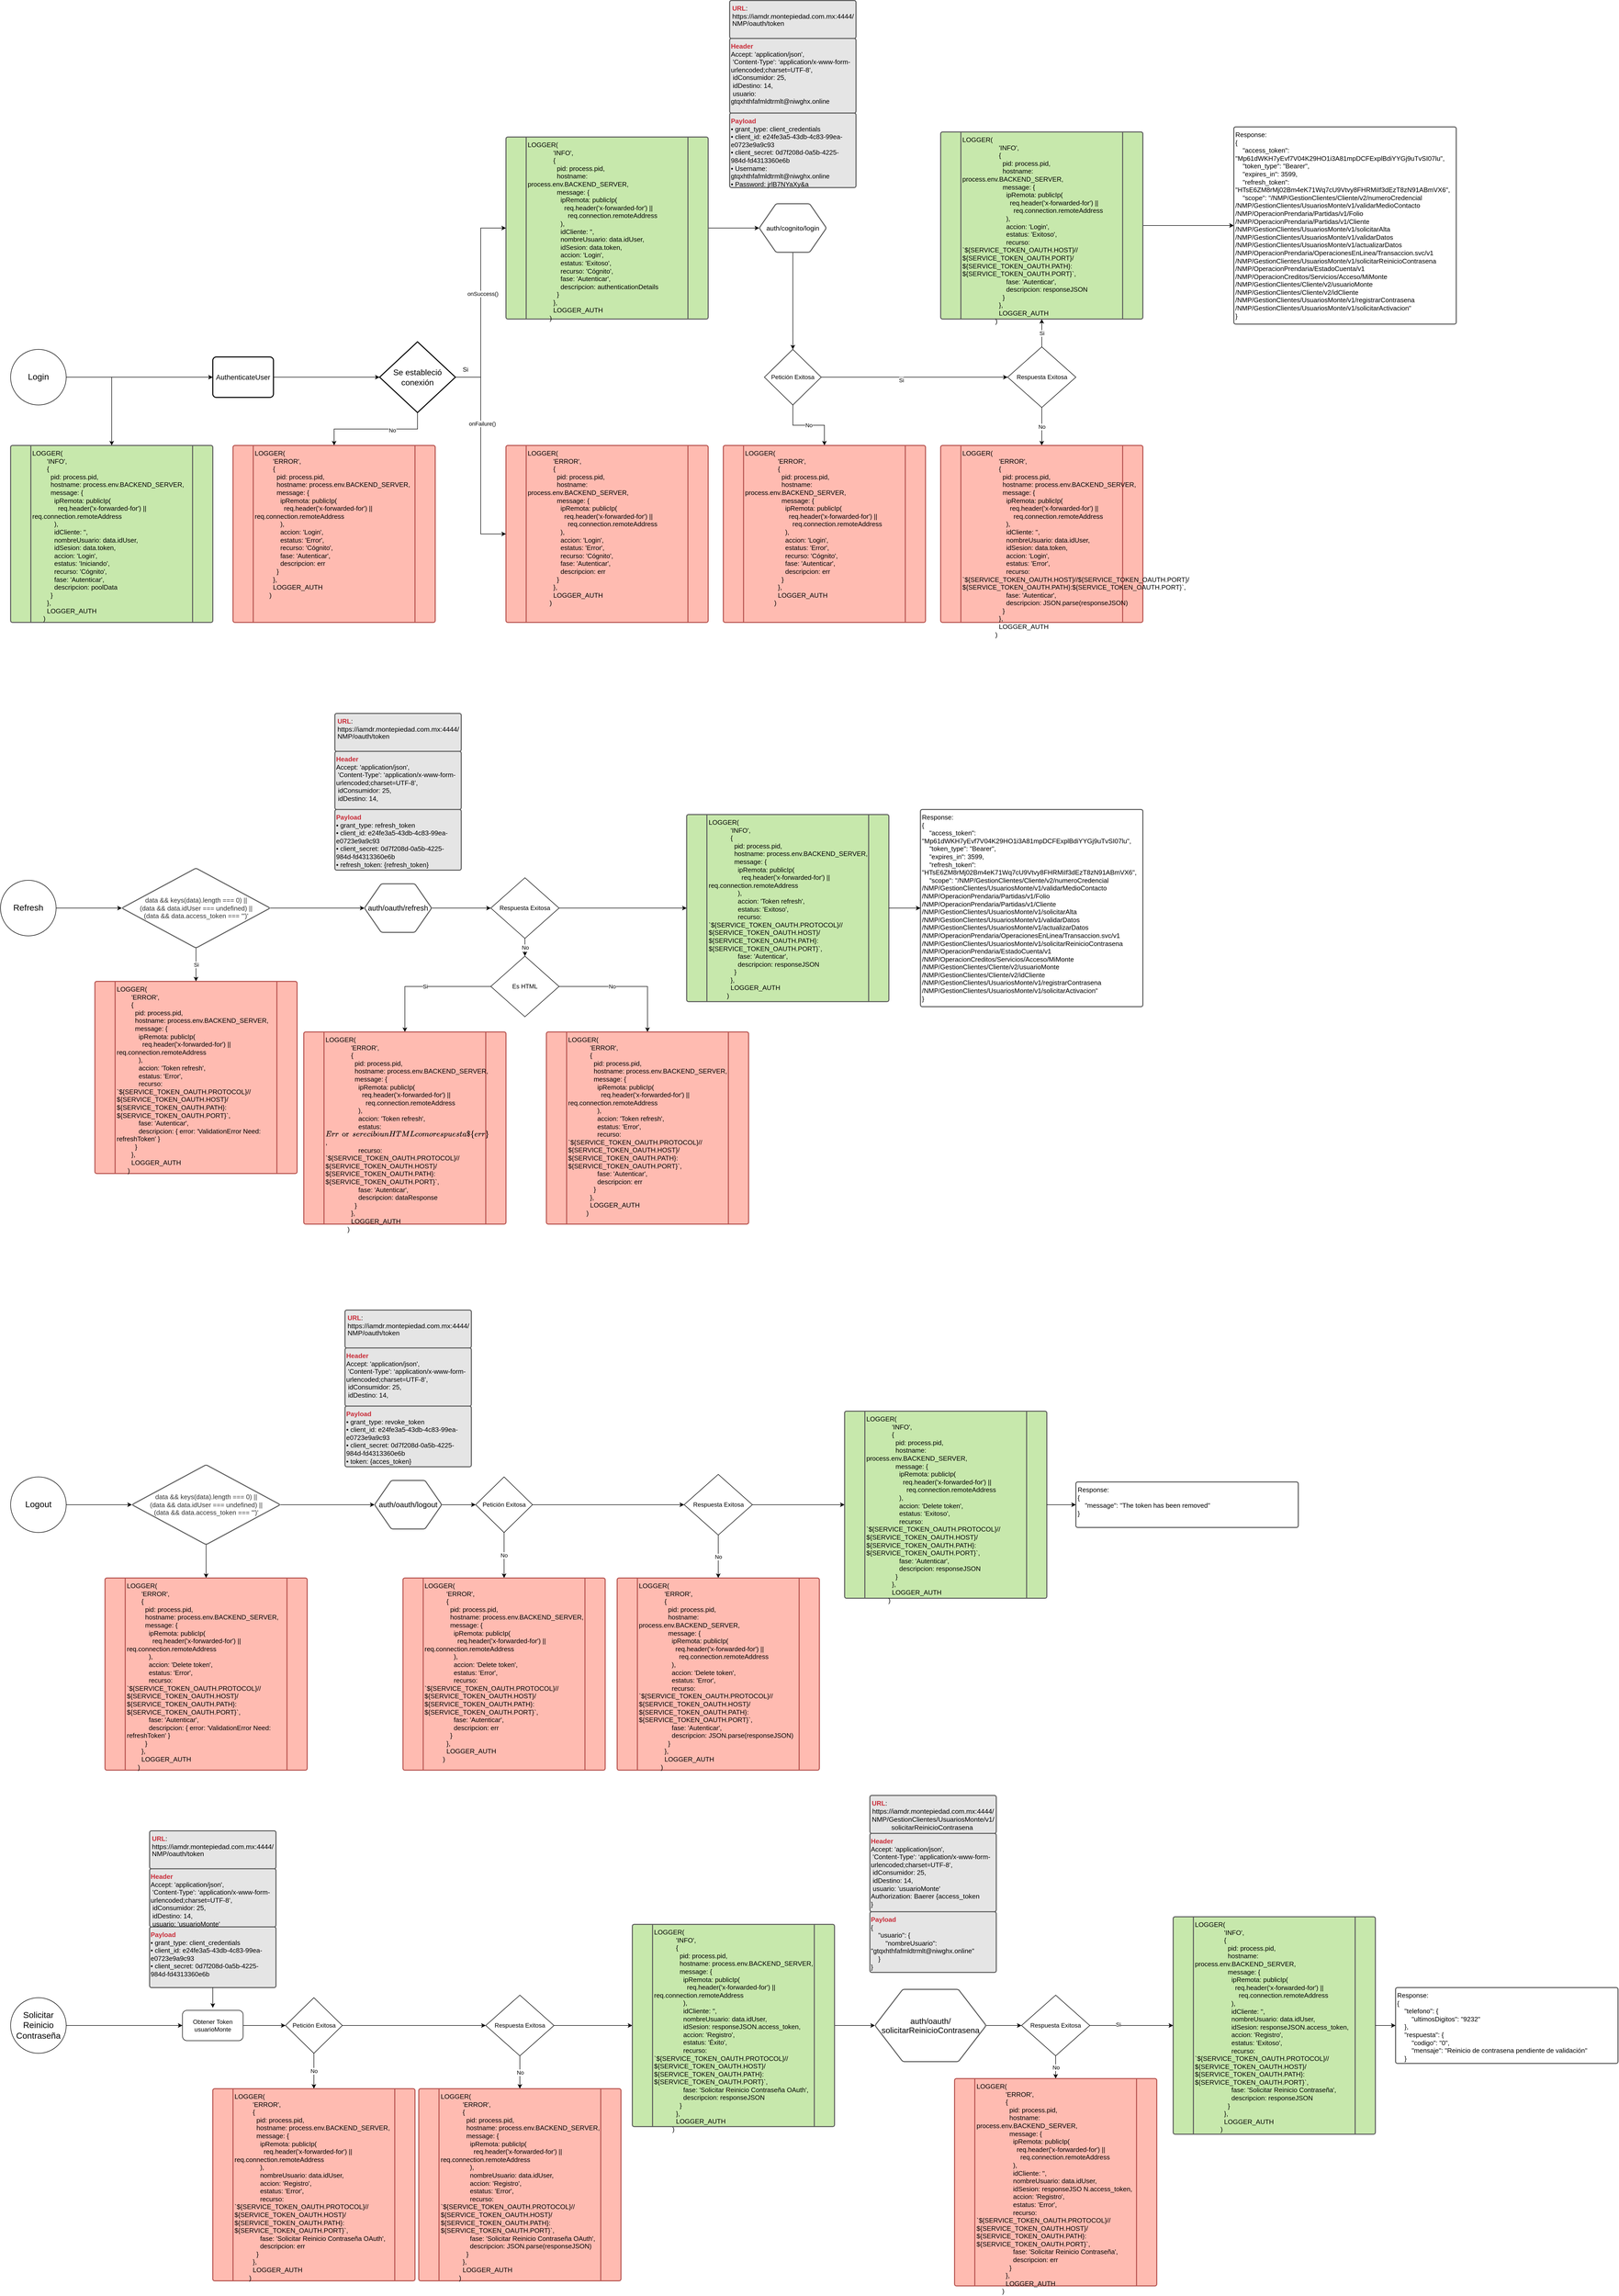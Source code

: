 <mxfile version="13.8.3" type="github">
  <diagram id="FYaswiSGIwKq-WaGxozS" name="Page-1">
    <mxGraphModel dx="2234" dy="1449" grid="1" gridSize="10" guides="1" tooltips="1" connect="1" arrows="1" fold="1" page="1" pageScale="1" pageWidth="827" pageHeight="1169" math="0" shadow="0">
      <root>
        <mxCell id="0" />
        <mxCell id="1" parent="0" />
        <mxCell id="YH1fGvTt6RqdAR0_2gCc-4" style="edgeStyle=orthogonalEdgeStyle;rounded=0;orthogonalLoop=1;jettySize=auto;html=1;exitX=1;exitY=0.5;exitDx=0;exitDy=0;entryX=0.5;entryY=0;entryDx=0;entryDy=0;" edge="1" parent="1" source="YH1fGvTt6RqdAR0_2gCc-1" target="YH1fGvTt6RqdAR0_2gCc-2">
          <mxGeometry relative="1" as="geometry" />
        </mxCell>
        <mxCell id="YH1fGvTt6RqdAR0_2gCc-8" style="edgeStyle=orthogonalEdgeStyle;rounded=0;orthogonalLoop=1;jettySize=auto;html=1;entryX=0;entryY=0.5;entryDx=0;entryDy=0;" edge="1" parent="1" source="YH1fGvTt6RqdAR0_2gCc-1" target="YH1fGvTt6RqdAR0_2gCc-7">
          <mxGeometry relative="1" as="geometry" />
        </mxCell>
        <mxCell id="YH1fGvTt6RqdAR0_2gCc-1" value="&lt;font style=&quot;font-size: 17px&quot;&gt;Login&lt;/font&gt;" style="ellipse;whiteSpace=wrap;html=1;aspect=fixed;" vertex="1" parent="1">
          <mxGeometry x="40" y="820" width="110" height="110" as="geometry" />
        </mxCell>
        <UserObject label="&lt;div style=&quot;font-size: 13px&quot;&gt;&lt;div style=&quot;font-size: 13px&quot;&gt;&lt;div&gt;LOGGER(&lt;/div&gt;&lt;div&gt;&amp;nbsp; &amp;nbsp; &amp;nbsp; &amp;nbsp; &#39;INFO&#39;,&lt;/div&gt;&lt;div&gt;&amp;nbsp; &amp;nbsp; &amp;nbsp; &amp;nbsp; {&lt;/div&gt;&lt;div&gt;&amp;nbsp; &amp;nbsp; &amp;nbsp; &amp;nbsp; &amp;nbsp; pid: process.pid,&lt;/div&gt;&lt;div&gt;&amp;nbsp; &amp;nbsp; &amp;nbsp; &amp;nbsp; &amp;nbsp; hostname: process.env.BACKEND_SERVER,&lt;/div&gt;&lt;div&gt;&amp;nbsp; &amp;nbsp; &amp;nbsp; &amp;nbsp; &amp;nbsp; message: {&lt;/div&gt;&lt;div&gt;&amp;nbsp; &amp;nbsp; &amp;nbsp; &amp;nbsp; &amp;nbsp; &amp;nbsp; ipRemota: publicIp(&lt;/div&gt;&lt;div&gt;&amp;nbsp; &amp;nbsp; &amp;nbsp; &amp;nbsp; &amp;nbsp; &amp;nbsp; &amp;nbsp; req.header(&#39;x-forwarded-for&#39;) || req.connection.remoteAddress&lt;/div&gt;&lt;div&gt;&amp;nbsp; &amp;nbsp; &amp;nbsp; &amp;nbsp; &amp;nbsp; &amp;nbsp; ),&lt;/div&gt;&lt;div&gt;&amp;nbsp; &amp;nbsp; &amp;nbsp; &amp;nbsp; &amp;nbsp; &amp;nbsp; idCliente: &#39;&#39;,&lt;/div&gt;&lt;div&gt;&amp;nbsp; &amp;nbsp; &amp;nbsp; &amp;nbsp; &amp;nbsp; &amp;nbsp; nombreUsuario: data.idUser,&lt;/div&gt;&lt;div&gt;&amp;nbsp; &amp;nbsp; &amp;nbsp; &amp;nbsp; &amp;nbsp; &amp;nbsp; idSesion: data.token,&lt;/div&gt;&lt;div&gt;&amp;nbsp; &amp;nbsp; &amp;nbsp; &amp;nbsp; &amp;nbsp; &amp;nbsp; accion: &#39;Login&#39;,&lt;/div&gt;&lt;div&gt;&amp;nbsp; &amp;nbsp; &amp;nbsp; &amp;nbsp; &amp;nbsp; &amp;nbsp; estatus: &#39;Iniciando&#39;,&lt;/div&gt;&lt;div&gt;&amp;nbsp; &amp;nbsp; &amp;nbsp; &amp;nbsp; &amp;nbsp; &amp;nbsp; recurso: &#39;Cógnito&#39;,&lt;/div&gt;&lt;div&gt;&amp;nbsp; &amp;nbsp; &amp;nbsp; &amp;nbsp; &amp;nbsp; &amp;nbsp; fase: &#39;Autenticar&#39;,&lt;/div&gt;&lt;div&gt;&amp;nbsp; &amp;nbsp; &amp;nbsp; &amp;nbsp; &amp;nbsp; &amp;nbsp; descripcion: poolData&lt;/div&gt;&lt;div&gt;&amp;nbsp; &amp;nbsp; &amp;nbsp; &amp;nbsp; &amp;nbsp; }&lt;/div&gt;&lt;div&gt;&amp;nbsp; &amp;nbsp; &amp;nbsp; &amp;nbsp; },&lt;/div&gt;&lt;div&gt;&amp;nbsp; &amp;nbsp; &amp;nbsp; &amp;nbsp; LOGGER_AUTH&lt;/div&gt;&lt;div&gt;&amp;nbsp; &amp;nbsp; &amp;nbsp; )&lt;/div&gt;&lt;/div&gt;&lt;/div&gt;" lucidchartObjectId="FheHkomjUrPZ" id="YH1fGvTt6RqdAR0_2gCc-2">
          <mxCell style="html=1;whiteSpace=wrap;shape=process;whiteSpace=wrap;spacing=3;verticalAlign=top;strokeColor=#5e5e5e;strokeOpacity=100;fillOpacity=100;rounded=1;absoluteArcSize=1;arcSize=7.2;fillColor=#c7e8ac;strokeWidth=2;align=left;fontSize=13;" vertex="1" zOrder="62" parent="1">
            <mxGeometry x="40" y="1010" width="400" height="350" as="geometry" />
          </mxCell>
        </UserObject>
        <mxCell id="YH1fGvTt6RqdAR0_2gCc-23" style="edgeStyle=orthogonalEdgeStyle;rounded=0;orthogonalLoop=1;jettySize=auto;html=1;exitX=1;exitY=0.5;exitDx=0;exitDy=0;entryX=0;entryY=0.5;entryDx=0;entryDy=0;entryPerimeter=0;" edge="1" parent="1" source="YH1fGvTt6RqdAR0_2gCc-7" target="YH1fGvTt6RqdAR0_2gCc-18">
          <mxGeometry relative="1" as="geometry" />
        </mxCell>
        <mxCell id="YH1fGvTt6RqdAR0_2gCc-7" value="&lt;font style=&quot;font-size: 14px&quot;&gt;AuthenticateUser&lt;/font&gt;" style="rounded=1;whiteSpace=wrap;html=1;absoluteArcSize=1;arcSize=14;strokeWidth=2;" vertex="1" parent="1">
          <mxGeometry x="440" y="835" width="120" height="80" as="geometry" />
        </mxCell>
        <mxCell id="YH1fGvTt6RqdAR0_2gCc-41" style="edgeStyle=orthogonalEdgeStyle;rounded=0;orthogonalLoop=1;jettySize=auto;html=1;exitX=1;exitY=0.5;exitDx=0;exitDy=0;" edge="1" parent="1" source="YH1fGvTt6RqdAR0_2gCc-11" target="YH1fGvTt6RqdAR0_2gCc-40">
          <mxGeometry relative="1" as="geometry" />
        </mxCell>
        <UserObject label="&lt;div style=&quot;font-size: 13px&quot;&gt;&lt;div style=&quot;font-size: 13px&quot;&gt;&lt;div&gt;LOGGER(&lt;/div&gt;&lt;div&gt;&amp;nbsp; &amp;nbsp; &amp;nbsp; &amp;nbsp; &amp;nbsp; &amp;nbsp; &amp;nbsp; &#39;INFO&#39;,&lt;/div&gt;&lt;div&gt;&amp;nbsp; &amp;nbsp; &amp;nbsp; &amp;nbsp; &amp;nbsp; &amp;nbsp; &amp;nbsp; {&lt;/div&gt;&lt;div&gt;&amp;nbsp; &amp;nbsp; &amp;nbsp; &amp;nbsp; &amp;nbsp; &amp;nbsp; &amp;nbsp; &amp;nbsp; pid: process.pid,&lt;/div&gt;&lt;div&gt;&amp;nbsp; &amp;nbsp; &amp;nbsp; &amp;nbsp; &amp;nbsp; &amp;nbsp; &amp;nbsp; &amp;nbsp; hostname: process.env.BACKEND_SERVER,&lt;/div&gt;&lt;div&gt;&amp;nbsp; &amp;nbsp; &amp;nbsp; &amp;nbsp; &amp;nbsp; &amp;nbsp; &amp;nbsp; &amp;nbsp; message: {&lt;/div&gt;&lt;div&gt;&amp;nbsp; &amp;nbsp; &amp;nbsp; &amp;nbsp; &amp;nbsp; &amp;nbsp; &amp;nbsp; &amp;nbsp; &amp;nbsp; ipRemota: publicIp(&lt;/div&gt;&lt;div&gt;&amp;nbsp; &amp;nbsp; &amp;nbsp; &amp;nbsp; &amp;nbsp; &amp;nbsp; &amp;nbsp; &amp;nbsp; &amp;nbsp; &amp;nbsp; req.header(&#39;x-forwarded-for&#39;) ||&lt;/div&gt;&lt;div&gt;&amp;nbsp; &amp;nbsp; &amp;nbsp; &amp;nbsp; &amp;nbsp; &amp;nbsp; &amp;nbsp; &amp;nbsp; &amp;nbsp; &amp;nbsp; &amp;nbsp; req.connection.remoteAddress&lt;/div&gt;&lt;div&gt;&amp;nbsp; &amp;nbsp; &amp;nbsp; &amp;nbsp; &amp;nbsp; &amp;nbsp; &amp;nbsp; &amp;nbsp; &amp;nbsp; ),&lt;/div&gt;&lt;div&gt;&amp;nbsp; &amp;nbsp; &amp;nbsp; &amp;nbsp; &amp;nbsp; &amp;nbsp; &amp;nbsp; &amp;nbsp; &amp;nbsp; idCliente: &#39;&#39;,&lt;/div&gt;&lt;div&gt;&amp;nbsp; &amp;nbsp; &amp;nbsp; &amp;nbsp; &amp;nbsp; &amp;nbsp; &amp;nbsp; &amp;nbsp; &amp;nbsp; nombreUsuario: data.idUser,&lt;/div&gt;&lt;div&gt;&amp;nbsp; &amp;nbsp; &amp;nbsp; &amp;nbsp; &amp;nbsp; &amp;nbsp; &amp;nbsp; &amp;nbsp; &amp;nbsp; idSesion: data.token,&lt;/div&gt;&lt;div&gt;&amp;nbsp; &amp;nbsp; &amp;nbsp; &amp;nbsp; &amp;nbsp; &amp;nbsp; &amp;nbsp; &amp;nbsp; &amp;nbsp; accion: &#39;Login&#39;,&lt;/div&gt;&lt;div&gt;&amp;nbsp; &amp;nbsp; &amp;nbsp; &amp;nbsp; &amp;nbsp; &amp;nbsp; &amp;nbsp; &amp;nbsp; &amp;nbsp; estatus: &#39;Exitoso&#39;,&lt;/div&gt;&lt;div&gt;&amp;nbsp; &amp;nbsp; &amp;nbsp; &amp;nbsp; &amp;nbsp; &amp;nbsp; &amp;nbsp; &amp;nbsp; &amp;nbsp; recurso: &#39;Cógnito&#39;,&lt;/div&gt;&lt;div&gt;&amp;nbsp; &amp;nbsp; &amp;nbsp; &amp;nbsp; &amp;nbsp; &amp;nbsp; &amp;nbsp; &amp;nbsp; &amp;nbsp; fase: &#39;Autenticar&#39;,&lt;/div&gt;&lt;div&gt;&amp;nbsp; &amp;nbsp; &amp;nbsp; &amp;nbsp; &amp;nbsp; &amp;nbsp; &amp;nbsp; &amp;nbsp; &amp;nbsp; descripcion: authenticationDetails&lt;/div&gt;&lt;div&gt;&amp;nbsp; &amp;nbsp; &amp;nbsp; &amp;nbsp; &amp;nbsp; &amp;nbsp; &amp;nbsp; &amp;nbsp; }&lt;/div&gt;&lt;div&gt;&amp;nbsp; &amp;nbsp; &amp;nbsp; &amp;nbsp; &amp;nbsp; &amp;nbsp; &amp;nbsp; },&lt;/div&gt;&lt;div&gt;&amp;nbsp; &amp;nbsp; &amp;nbsp; &amp;nbsp; &amp;nbsp; &amp;nbsp; &amp;nbsp; LOGGER_AUTH&lt;/div&gt;&lt;div&gt;&amp;nbsp; &amp;nbsp; &amp;nbsp; &amp;nbsp; &amp;nbsp; &amp;nbsp; )&lt;/div&gt;&lt;/div&gt;&lt;/div&gt;" lucidchartObjectId="FheHkomjUrPZ" id="YH1fGvTt6RqdAR0_2gCc-11">
          <mxCell style="html=1;whiteSpace=wrap;shape=process;whiteSpace=wrap;spacing=3;verticalAlign=top;strokeColor=#5e5e5e;strokeOpacity=100;fillOpacity=100;rounded=1;absoluteArcSize=1;arcSize=7.2;fillColor=#c7e8ac;strokeWidth=2;align=left;fontSize=13;" vertex="1" zOrder="62" parent="1">
            <mxGeometry x="1020" y="400" width="400" height="360" as="geometry" />
          </mxCell>
        </UserObject>
        <UserObject label="&lt;div&gt;&lt;div&gt;&lt;div&gt;LOGGER(&lt;/div&gt;&lt;div&gt;&amp;nbsp; &amp;nbsp; &amp;nbsp; &amp;nbsp; &amp;nbsp; &amp;nbsp; &amp;nbsp; &#39;ERROR&#39;,&lt;/div&gt;&lt;div&gt;&amp;nbsp; &amp;nbsp; &amp;nbsp; &amp;nbsp; &amp;nbsp; &amp;nbsp; &amp;nbsp; {&lt;/div&gt;&lt;div&gt;&amp;nbsp; &amp;nbsp; &amp;nbsp; &amp;nbsp; &amp;nbsp; &amp;nbsp; &amp;nbsp; &amp;nbsp; pid: process.pid,&lt;/div&gt;&lt;div&gt;&amp;nbsp; &amp;nbsp; &amp;nbsp; &amp;nbsp; &amp;nbsp; &amp;nbsp; &amp;nbsp; &amp;nbsp; hostname: process.env.BACKEND_SERVER,&lt;/div&gt;&lt;div&gt;&amp;nbsp; &amp;nbsp; &amp;nbsp; &amp;nbsp; &amp;nbsp; &amp;nbsp; &amp;nbsp; &amp;nbsp; message: {&lt;/div&gt;&lt;div&gt;&amp;nbsp; &amp;nbsp; &amp;nbsp; &amp;nbsp; &amp;nbsp; &amp;nbsp; &amp;nbsp; &amp;nbsp; &amp;nbsp; ipRemota: publicIp(&lt;/div&gt;&lt;div&gt;&amp;nbsp; &amp;nbsp; &amp;nbsp; &amp;nbsp; &amp;nbsp; &amp;nbsp; &amp;nbsp; &amp;nbsp; &amp;nbsp; &amp;nbsp; req.header(&#39;x-forwarded-for&#39;) ||&lt;/div&gt;&lt;div&gt;&amp;nbsp; &amp;nbsp; &amp;nbsp; &amp;nbsp; &amp;nbsp; &amp;nbsp; &amp;nbsp; &amp;nbsp; &amp;nbsp; &amp;nbsp; &amp;nbsp; req.connection.remoteAddress&lt;/div&gt;&lt;div&gt;&amp;nbsp; &amp;nbsp; &amp;nbsp; &amp;nbsp; &amp;nbsp; &amp;nbsp; &amp;nbsp; &amp;nbsp; &amp;nbsp; ),&lt;/div&gt;&lt;div&gt;&amp;nbsp; &amp;nbsp; &amp;nbsp; &amp;nbsp; &amp;nbsp; &amp;nbsp; &amp;nbsp; &amp;nbsp; &amp;nbsp; accion: &#39;Login&#39;,&lt;/div&gt;&lt;div&gt;&amp;nbsp; &amp;nbsp; &amp;nbsp; &amp;nbsp; &amp;nbsp; &amp;nbsp; &amp;nbsp; &amp;nbsp; &amp;nbsp; estatus: &#39;Error&#39;,&lt;/div&gt;&lt;div&gt;&amp;nbsp; &amp;nbsp; &amp;nbsp; &amp;nbsp; &amp;nbsp; &amp;nbsp; &amp;nbsp; &amp;nbsp; &amp;nbsp; recurso: &#39;Cógnito&#39;,&lt;/div&gt;&lt;div&gt;&amp;nbsp; &amp;nbsp; &amp;nbsp; &amp;nbsp; &amp;nbsp; &amp;nbsp; &amp;nbsp; &amp;nbsp; &amp;nbsp; fase: &#39;Autenticar&#39;,&lt;/div&gt;&lt;div&gt;&amp;nbsp; &amp;nbsp; &amp;nbsp; &amp;nbsp; &amp;nbsp; &amp;nbsp; &amp;nbsp; &amp;nbsp; &amp;nbsp; descripcion: err&lt;/div&gt;&lt;div&gt;&amp;nbsp; &amp;nbsp; &amp;nbsp; &amp;nbsp; &amp;nbsp; &amp;nbsp; &amp;nbsp; &amp;nbsp; }&lt;/div&gt;&lt;div&gt;&amp;nbsp; &amp;nbsp; &amp;nbsp; &amp;nbsp; &amp;nbsp; &amp;nbsp; &amp;nbsp; },&lt;/div&gt;&lt;div&gt;&amp;nbsp; &amp;nbsp; &amp;nbsp; &amp;nbsp; &amp;nbsp; &amp;nbsp; &amp;nbsp; LOGGER_AUTH&lt;/div&gt;&lt;div&gt;&amp;nbsp; &amp;nbsp; &amp;nbsp; &amp;nbsp; &amp;nbsp; &amp;nbsp; )&lt;/div&gt;&lt;/div&gt;&lt;/div&gt;" lucidchartObjectId="FheHkomjUrPZ" id="YH1fGvTt6RqdAR0_2gCc-13">
          <mxCell style="html=1;whiteSpace=wrap;shape=process;whiteSpace=wrap;spacing=3;verticalAlign=top;strokeColor=#b85450;strokeOpacity=100;fillOpacity=100;rounded=1;absoluteArcSize=1;arcSize=7.2;strokeWidth=2;align=left;fontSize=13;size=0.1;fillColor=#FFBBB1;" vertex="1" zOrder="62" parent="1">
            <mxGeometry x="1020" y="1010" width="400" height="350" as="geometry" />
          </mxCell>
        </UserObject>
        <mxCell id="YH1fGvTt6RqdAR0_2gCc-20" style="edgeStyle=orthogonalEdgeStyle;rounded=0;orthogonalLoop=1;jettySize=auto;html=1;exitX=0.5;exitY=1;exitDx=0;exitDy=0;exitPerimeter=0;" edge="1" parent="1" source="YH1fGvTt6RqdAR0_2gCc-18" target="YH1fGvTt6RqdAR0_2gCc-19">
          <mxGeometry relative="1" as="geometry" />
        </mxCell>
        <mxCell id="YH1fGvTt6RqdAR0_2gCc-21" value="No" style="edgeLabel;html=1;align=center;verticalAlign=middle;resizable=0;points=[];" vertex="1" connectable="0" parent="YH1fGvTt6RqdAR0_2gCc-20">
          <mxGeometry x="-0.281" y="2" relative="1" as="geometry">
            <mxPoint as="offset" />
          </mxGeometry>
        </mxCell>
        <mxCell id="YH1fGvTt6RqdAR0_2gCc-22" style="edgeStyle=orthogonalEdgeStyle;rounded=0;orthogonalLoop=1;jettySize=auto;html=1;exitX=1;exitY=0.5;exitDx=0;exitDy=0;exitPerimeter=0;entryX=0;entryY=0.5;entryDx=0;entryDy=0;" edge="1" parent="1" source="YH1fGvTt6RqdAR0_2gCc-18" target="YH1fGvTt6RqdAR0_2gCc-11">
          <mxGeometry relative="1" as="geometry" />
        </mxCell>
        <mxCell id="YH1fGvTt6RqdAR0_2gCc-26" value="onSuccess()" style="edgeLabel;html=1;align=center;verticalAlign=middle;resizable=0;points=[];" vertex="1" connectable="0" parent="YH1fGvTt6RqdAR0_2gCc-22">
          <mxGeometry x="0.086" y="-4" relative="1" as="geometry">
            <mxPoint y="-1" as="offset" />
          </mxGeometry>
        </mxCell>
        <mxCell id="YH1fGvTt6RqdAR0_2gCc-24" style="edgeStyle=orthogonalEdgeStyle;rounded=0;orthogonalLoop=1;jettySize=auto;html=1;exitX=1;exitY=0.5;exitDx=0;exitDy=0;exitPerimeter=0;entryX=0;entryY=0.5;entryDx=0;entryDy=0;" edge="1" parent="1" source="YH1fGvTt6RqdAR0_2gCc-18" target="YH1fGvTt6RqdAR0_2gCc-13">
          <mxGeometry relative="1" as="geometry" />
        </mxCell>
        <mxCell id="YH1fGvTt6RqdAR0_2gCc-25" value="onFailure()" style="edgeLabel;html=1;align=center;verticalAlign=middle;resizable=0;points=[];" vertex="1" connectable="0" parent="YH1fGvTt6RqdAR0_2gCc-24">
          <mxGeometry x="-0.303" y="3" relative="1" as="geometry">
            <mxPoint y="-1" as="offset" />
          </mxGeometry>
        </mxCell>
        <mxCell id="YH1fGvTt6RqdAR0_2gCc-18" value="&lt;font style=&quot;font-size: 16px&quot;&gt;Se estableció conexión&lt;/font&gt;" style="strokeWidth=2;html=1;shape=mxgraph.flowchart.decision;whiteSpace=wrap;" vertex="1" parent="1">
          <mxGeometry x="770" y="805" width="150" height="140" as="geometry" />
        </mxCell>
        <UserObject label="&lt;div style=&quot;font-size: 13px&quot;&gt;&lt;div style=&quot;font-size: 13px&quot;&gt;&lt;div&gt;LOGGER(&lt;/div&gt;&lt;div&gt;&amp;nbsp; &amp;nbsp; &amp;nbsp; &amp;nbsp; &amp;nbsp; &#39;ERROR&#39;,&lt;/div&gt;&lt;div&gt;&amp;nbsp; &amp;nbsp; &amp;nbsp; &amp;nbsp; &amp;nbsp; {&lt;/div&gt;&lt;div&gt;&amp;nbsp; &amp;nbsp; &amp;nbsp; &amp;nbsp; &amp;nbsp; &amp;nbsp; pid: process.pid,&lt;/div&gt;&lt;div&gt;&amp;nbsp; &amp;nbsp; &amp;nbsp; &amp;nbsp; &amp;nbsp; &amp;nbsp; hostname: process.env.BACKEND_SERVER,&lt;/div&gt;&lt;div&gt;&amp;nbsp; &amp;nbsp; &amp;nbsp; &amp;nbsp; &amp;nbsp; &amp;nbsp; message: {&lt;/div&gt;&lt;div&gt;&amp;nbsp; &amp;nbsp; &amp;nbsp; &amp;nbsp; &amp;nbsp; &amp;nbsp; &amp;nbsp; ipRemota: publicIp(&lt;/div&gt;&lt;div&gt;&amp;nbsp; &amp;nbsp; &amp;nbsp; &amp;nbsp; &amp;nbsp; &amp;nbsp; &amp;nbsp; &amp;nbsp; req.header(&#39;x-forwarded-for&#39;) || req.connection.remoteAddress&lt;/div&gt;&lt;div&gt;&amp;nbsp; &amp;nbsp; &amp;nbsp; &amp;nbsp; &amp;nbsp; &amp;nbsp; &amp;nbsp; ),&lt;/div&gt;&lt;div&gt;&amp;nbsp; &amp;nbsp; &amp;nbsp; &amp;nbsp; &amp;nbsp; &amp;nbsp; &amp;nbsp; accion: &#39;Login&#39;,&lt;/div&gt;&lt;div&gt;&amp;nbsp; &amp;nbsp; &amp;nbsp; &amp;nbsp; &amp;nbsp; &amp;nbsp; &amp;nbsp; estatus: &#39;Error&#39;,&lt;/div&gt;&lt;div&gt;&amp;nbsp; &amp;nbsp; &amp;nbsp; &amp;nbsp; &amp;nbsp; &amp;nbsp; &amp;nbsp; recurso: &#39;Cógnito&#39;,&lt;/div&gt;&lt;div&gt;&amp;nbsp; &amp;nbsp; &amp;nbsp; &amp;nbsp; &amp;nbsp; &amp;nbsp; &amp;nbsp; fase: &#39;Autenticar&#39;,&lt;/div&gt;&lt;div&gt;&amp;nbsp; &amp;nbsp; &amp;nbsp; &amp;nbsp; &amp;nbsp; &amp;nbsp; &amp;nbsp; descripcion: err&lt;/div&gt;&lt;div&gt;&amp;nbsp; &amp;nbsp; &amp;nbsp; &amp;nbsp; &amp;nbsp; &amp;nbsp; }&lt;/div&gt;&lt;div&gt;&amp;nbsp; &amp;nbsp; &amp;nbsp; &amp;nbsp; &amp;nbsp; },&lt;/div&gt;&lt;div&gt;&amp;nbsp; &amp;nbsp; &amp;nbsp; &amp;nbsp; &amp;nbsp; LOGGER_AUTH&lt;/div&gt;&lt;div&gt;&amp;nbsp; &amp;nbsp; &amp;nbsp; &amp;nbsp; )&lt;/div&gt;&lt;/div&gt;&lt;/div&gt;" lucidchartObjectId="FheHkomjUrPZ" id="YH1fGvTt6RqdAR0_2gCc-19">
          <mxCell style="html=1;whiteSpace=wrap;shape=process;whiteSpace=wrap;spacing=3;verticalAlign=top;strokeColor=#b85450;strokeOpacity=100;fillOpacity=100;rounded=1;absoluteArcSize=1;arcSize=7.2;strokeWidth=2;align=left;fontSize=13;size=0.1;fillColor=#FFBBB1;" vertex="1" zOrder="62" parent="1">
            <mxGeometry x="480" y="1010" width="400" height="350" as="geometry" />
          </mxCell>
        </UserObject>
        <mxCell id="YH1fGvTt6RqdAR0_2gCc-27" value="Si&lt;br&gt;" style="text;html=1;strokeColor=none;fillColor=none;align=center;verticalAlign=middle;whiteSpace=wrap;rounded=0;" vertex="1" parent="1">
          <mxGeometry x="920" y="850" width="40" height="20" as="geometry" />
        </mxCell>
        <mxCell id="YH1fGvTt6RqdAR0_2gCc-36" value="" style="group" vertex="1" connectable="0" parent="1">
          <mxGeometry x="1462.5" y="130" width="250" height="370" as="geometry" />
        </mxCell>
        <UserObject label="&lt;div style=&quot;text-align: left ; font-size: 13px&quot;&gt;&lt;span style=&quot;font-size: 13px ; color: rgb(201 , 45 , 57) ; font-weight: bold&quot;&gt;Header&lt;/span&gt;&lt;/div&gt;&lt;div style=&quot;text-align: left ; font-size: 13px&quot;&gt;&lt;div&gt;Accept: &#39;application/json&#39;,&lt;/div&gt;&lt;div&gt;&amp;nbsp;&#39;Content-Type&#39;: ‘application/x-www-form-urlencoded;charset=UTF-8’,&lt;/div&gt;&lt;div&gt;&amp;nbsp;idConsumidor: 25,&lt;/div&gt;&lt;div&gt;&amp;nbsp;idDestino: 14,&lt;/div&gt;&lt;div&gt;&amp;nbsp;usuario: gtqxhthfafmldtrmlt@niwghx.online&lt;/div&gt;&lt;div&gt;&lt;br&gt;&lt;/div&gt;&lt;/div&gt;&lt;div style=&quot;text-align: left ; font-size: 13px&quot;&gt;&lt;span style=&quot;font-size: 13px ; color: rgb(0 , 0 , 0)&quot;&gt;&lt;br&gt;&lt;/span&gt;&lt;/div&gt;&lt;div style=&quot;text-align: left ; font-size: 13px&quot;&gt;&lt;/div&gt;" lucidchartObjectId="b2fHpSifme5C" id="YH1fGvTt6RqdAR0_2gCc-33">
          <mxCell style="html=1;whiteSpace=wrap;;whiteSpace=wrap;spacing=3;verticalAlign=top;strokeColor=#5e5e5e;strokeOpacity=100;fillOpacity=100;rounded=1;absoluteArcSize=1;arcSize=7.2;fillColor=#e5e5e5;strokeWidth=2;fontSize=13;" vertex="1" zOrder="87" parent="YH1fGvTt6RqdAR0_2gCc-36">
            <mxGeometry y="75" width="250.0" height="147.581" as="geometry" />
          </mxCell>
        </UserObject>
        <UserObject label="&lt;div style=&quot;text-align: left ; font-size: 13px&quot;&gt;&lt;span style=&quot;font-size: 13px ; color: rgb(201 , 45 , 57) ; font-weight: bold&quot;&gt;Payload&lt;/span&gt;&lt;span style=&quot;font-size: 13px ; color: rgb(0 , 0 , 0)&quot;&gt;&lt;br style=&quot;font-size: 13px&quot;&gt;&lt;/span&gt;&lt;/div&gt;&lt;div&gt;&lt;div style=&quot;text-align: left&quot;&gt;•&lt;span&gt;	&lt;/span&gt;grant_type: client_credentials&lt;/div&gt;&lt;div style=&quot;text-align: left&quot;&gt;•&lt;span&gt;	&lt;/span&gt;client_id: e24fe3a5-43db-4c83-99ea-e0723e9a9c93&lt;/div&gt;&lt;div style=&quot;text-align: left&quot;&gt;•&lt;span&gt;	&lt;/span&gt;client_secret: 0d7f208d-0a5b-4225-984d-fd4313360e6b&lt;/div&gt;&lt;div style=&quot;text-align: left&quot;&gt;•&lt;span&gt;	&lt;/span&gt;Username: gtqxhthfafmldtrmlt@niwghx.online&lt;/div&gt;&lt;div style=&quot;text-align: left&quot;&gt;•&lt;span&gt;	&lt;/span&gt;Password: jrlB7NYaXy&amp;amp;a&lt;/div&gt;&lt;div style=&quot;font-size: 13px&quot;&gt;&lt;br&gt;&lt;/div&gt;&lt;/div&gt;&lt;div style=&quot;text-align: left ; font-size: 13px&quot;&gt;&lt;/div&gt;" lucidchartObjectId="b2fHGq9EwkId" id="YH1fGvTt6RqdAR0_2gCc-34">
          <mxCell style="html=1;whiteSpace=wrap;;whiteSpace=wrap;spacing=3;verticalAlign=top;strokeColor=#5e5e5e;strokeOpacity=100;fillOpacity=100;rounded=1;absoluteArcSize=1;arcSize=7.2;fillColor=#e5e5e5;strokeWidth=2;fontSize=13;" vertex="1" zOrder="88" parent="YH1fGvTt6RqdAR0_2gCc-36">
            <mxGeometry y="222.58" width="250" height="147.42" as="geometry" />
          </mxCell>
        </UserObject>
        <UserObject label="&lt;div style=&quot;text-align: left ; font-size: 13px&quot;&gt;&lt;span style=&quot;font-size: 13px ; color: rgb(201 , 45 , 57) ; font-weight: bold&quot;&gt;URL&lt;/span&gt;&lt;span style=&quot;font-size: 13px ; color: rgb(0 , 0 , 0)&quot;&gt;:&amp;nbsp;&lt;/span&gt;&lt;/div&gt;&lt;span lang=&quot;EN-US&quot; style=&quot;font-size: 10.0pt ; line-height: 107% ; font-family: &amp;#34;leelawadee ui&amp;#34; , sans-serif&quot;&gt;https://iamdr.montepiedad.com.mx:4444/&lt;br&gt;&lt;div style=&quot;text-align: left&quot;&gt;&lt;span style=&quot;font-size: 10pt&quot;&gt;NMP/oauth/token&lt;/span&gt;&lt;/div&gt;&lt;/span&gt;" lucidchartObjectId="b2fHP6a50O9K" id="YH1fGvTt6RqdAR0_2gCc-35">
          <mxCell style="html=1;whiteSpace=wrap;;whiteSpace=wrap;spacing=3;verticalAlign=top;strokeColor=#5e5e5e;strokeOpacity=100;fillOpacity=100;rounded=1;absoluteArcSize=1;arcSize=7.2;fillColor=#e5e5e5;strokeWidth=2;fontSize=13;" vertex="1" zOrder="89" parent="YH1fGvTt6RqdAR0_2gCc-36">
            <mxGeometry width="250.0" height="75.0" as="geometry" />
          </mxCell>
        </UserObject>
        <mxCell id="YH1fGvTt6RqdAR0_2gCc-43" style="edgeStyle=orthogonalEdgeStyle;rounded=0;orthogonalLoop=1;jettySize=auto;html=1;exitX=0.5;exitY=1;exitDx=0;exitDy=0;" edge="1" parent="1" source="YH1fGvTt6RqdAR0_2gCc-40" target="YH1fGvTt6RqdAR0_2gCc-42">
          <mxGeometry relative="1" as="geometry" />
        </mxCell>
        <UserObject label="&lt;span style=&quot;font-family: &amp;#34;leelawadee ui&amp;#34; , sans-serif ; font-size: 13.333px&quot;&gt;auth/cognito/login&lt;/span&gt;" lucidchartObjectId="NafHmFh6Zc9_" id="YH1fGvTt6RqdAR0_2gCc-40">
          <mxCell style="html=1;whiteSpace=wrap;shape=hexagon;perimeter=hexagonPerimeter2;whiteSpace=wrap;fontSize=13;fontColor=#000000;spacing=3;strokeColor=#5e5e5e;strokeOpacity=100;rounded=1;absoluteArcSize=1;arcSize=7.2;strokeWidth=2;" vertex="1" zOrder="83" parent="1">
            <mxGeometry x="1521" y="532" width="133" height="96" as="geometry" />
          </mxCell>
        </UserObject>
        <mxCell id="YH1fGvTt6RqdAR0_2gCc-45" value="No" style="edgeStyle=orthogonalEdgeStyle;rounded=0;orthogonalLoop=1;jettySize=auto;html=1;entryX=0.5;entryY=0;entryDx=0;entryDy=0;" edge="1" parent="1" source="YH1fGvTt6RqdAR0_2gCc-42" target="YH1fGvTt6RqdAR0_2gCc-44">
          <mxGeometry relative="1" as="geometry" />
        </mxCell>
        <mxCell id="YH1fGvTt6RqdAR0_2gCc-46" style="edgeStyle=orthogonalEdgeStyle;rounded=0;orthogonalLoop=1;jettySize=auto;html=1;exitX=1;exitY=0.5;exitDx=0;exitDy=0;entryX=0;entryY=0.5;entryDx=0;entryDy=0;" edge="1" parent="1" source="YH1fGvTt6RqdAR0_2gCc-42" target="YH1fGvTt6RqdAR0_2gCc-48">
          <mxGeometry relative="1" as="geometry">
            <mxPoint x="1950" y="876" as="targetPoint" />
          </mxGeometry>
        </mxCell>
        <mxCell id="YH1fGvTt6RqdAR0_2gCc-47" value="Si" style="edgeLabel;html=1;align=center;verticalAlign=middle;resizable=0;points=[];" vertex="1" connectable="0" parent="YH1fGvTt6RqdAR0_2gCc-46">
          <mxGeometry x="0.004" y="-28" relative="1" as="geometry">
            <mxPoint x="-27" y="-22" as="offset" />
          </mxGeometry>
        </mxCell>
        <mxCell id="YH1fGvTt6RqdAR0_2gCc-42" value="Petición Exitosa" style="rhombus;whiteSpace=wrap;html=1;" vertex="1" parent="1">
          <mxGeometry x="1531.25" y="820" width="112.5" height="110" as="geometry" />
        </mxCell>
        <UserObject label="&lt;div&gt;LOGGER(&lt;/div&gt;&lt;div&gt;&amp;nbsp; &amp;nbsp; &amp;nbsp; &amp;nbsp; &amp;nbsp; &amp;nbsp; &amp;nbsp; &amp;nbsp; &amp;nbsp; &#39;ERROR&#39;,&lt;/div&gt;&lt;div&gt;&amp;nbsp; &amp;nbsp; &amp;nbsp; &amp;nbsp; &amp;nbsp; &amp;nbsp; &amp;nbsp; &amp;nbsp; &amp;nbsp; {&lt;/div&gt;&lt;div&gt;&amp;nbsp; &amp;nbsp; &amp;nbsp; &amp;nbsp; &amp;nbsp; &amp;nbsp; &amp;nbsp; &amp;nbsp; &amp;nbsp; &amp;nbsp; pid: process.pid,&lt;/div&gt;&lt;div&gt;&amp;nbsp; &amp;nbsp; &amp;nbsp; &amp;nbsp; &amp;nbsp; &amp;nbsp; &amp;nbsp; &amp;nbsp; &amp;nbsp; &amp;nbsp; hostname: process.env.BACKEND_SERVER,&lt;/div&gt;&lt;div&gt;&amp;nbsp; &amp;nbsp; &amp;nbsp; &amp;nbsp; &amp;nbsp; &amp;nbsp; &amp;nbsp; &amp;nbsp; &amp;nbsp; &amp;nbsp; message: {&lt;/div&gt;&lt;div&gt;&amp;nbsp; &amp;nbsp; &amp;nbsp; &amp;nbsp; &amp;nbsp; &amp;nbsp; &amp;nbsp; &amp;nbsp; &amp;nbsp; &amp;nbsp; &amp;nbsp; ipRemota: publicIp(&lt;/div&gt;&lt;div&gt;&amp;nbsp; &amp;nbsp; &amp;nbsp; &amp;nbsp; &amp;nbsp; &amp;nbsp; &amp;nbsp; &amp;nbsp; &amp;nbsp; &amp;nbsp; &amp;nbsp; &amp;nbsp; req.header(&#39;x-forwarded-for&#39;) ||&lt;/div&gt;&lt;div&gt;&amp;nbsp; &amp;nbsp; &amp;nbsp; &amp;nbsp; &amp;nbsp; &amp;nbsp; &amp;nbsp; &amp;nbsp; &amp;nbsp; &amp;nbsp; &amp;nbsp; &amp;nbsp; &amp;nbsp; req.connection.remoteAddress&lt;/div&gt;&lt;div&gt;&amp;nbsp; &amp;nbsp; &amp;nbsp; &amp;nbsp; &amp;nbsp; &amp;nbsp; &amp;nbsp; &amp;nbsp; &amp;nbsp; &amp;nbsp; &amp;nbsp; ),&lt;/div&gt;&lt;div&gt;&amp;nbsp; &amp;nbsp; &amp;nbsp; &amp;nbsp; &amp;nbsp; &amp;nbsp; &amp;nbsp; &amp;nbsp; &amp;nbsp; &amp;nbsp; &amp;nbsp; accion: &#39;Login&#39;,&lt;/div&gt;&lt;div&gt;&amp;nbsp; &amp;nbsp; &amp;nbsp; &amp;nbsp; &amp;nbsp; &amp;nbsp; &amp;nbsp; &amp;nbsp; &amp;nbsp; &amp;nbsp; &amp;nbsp; estatus: &#39;Error&#39;,&lt;/div&gt;&lt;div&gt;&amp;nbsp; &amp;nbsp; &amp;nbsp; &amp;nbsp; &amp;nbsp; &amp;nbsp; &amp;nbsp; &amp;nbsp; &amp;nbsp; &amp;nbsp; &amp;nbsp; recurso: &#39;Cógnito&#39;,&lt;/div&gt;&lt;div&gt;&amp;nbsp; &amp;nbsp; &amp;nbsp; &amp;nbsp; &amp;nbsp; &amp;nbsp; &amp;nbsp; &amp;nbsp; &amp;nbsp; &amp;nbsp; &amp;nbsp; fase: &#39;Autenticar&#39;,&lt;/div&gt;&lt;div&gt;&amp;nbsp; &amp;nbsp; &amp;nbsp; &amp;nbsp; &amp;nbsp; &amp;nbsp; &amp;nbsp; &amp;nbsp; &amp;nbsp; &amp;nbsp; &amp;nbsp; descripcion: err&lt;/div&gt;&lt;div&gt;&amp;nbsp; &amp;nbsp; &amp;nbsp; &amp;nbsp; &amp;nbsp; &amp;nbsp; &amp;nbsp; &amp;nbsp; &amp;nbsp; &amp;nbsp; }&lt;/div&gt;&lt;div&gt;&amp;nbsp; &amp;nbsp; &amp;nbsp; &amp;nbsp; &amp;nbsp; &amp;nbsp; &amp;nbsp; &amp;nbsp; &amp;nbsp; },&lt;/div&gt;&lt;div&gt;&amp;nbsp; &amp;nbsp; &amp;nbsp; &amp;nbsp; &amp;nbsp; &amp;nbsp; &amp;nbsp; &amp;nbsp; &amp;nbsp; LOGGER_AUTH&lt;/div&gt;&lt;div&gt;&amp;nbsp; &amp;nbsp; &amp;nbsp; &amp;nbsp; &amp;nbsp; &amp;nbsp; &amp;nbsp; &amp;nbsp; )&lt;/div&gt;" lucidchartObjectId="FheHkomjUrPZ" id="YH1fGvTt6RqdAR0_2gCc-44">
          <mxCell style="html=1;whiteSpace=wrap;shape=process;whiteSpace=wrap;spacing=3;verticalAlign=top;strokeColor=#b85450;strokeOpacity=100;fillOpacity=100;rounded=1;absoluteArcSize=1;arcSize=7.2;strokeWidth=2;align=left;fontSize=13;size=0.1;fillColor=#FFBBB1;" vertex="1" zOrder="62" parent="1">
            <mxGeometry x="1450" y="1010" width="400" height="350" as="geometry" />
          </mxCell>
        </UserObject>
        <mxCell id="YH1fGvTt6RqdAR0_2gCc-50" value="No" style="edgeStyle=orthogonalEdgeStyle;rounded=0;orthogonalLoop=1;jettySize=auto;html=1;entryX=0.5;entryY=0;entryDx=0;entryDy=0;" edge="1" parent="1" source="YH1fGvTt6RqdAR0_2gCc-48" target="YH1fGvTt6RqdAR0_2gCc-49">
          <mxGeometry relative="1" as="geometry" />
        </mxCell>
        <mxCell id="YH1fGvTt6RqdAR0_2gCc-51" value="Si" style="edgeStyle=orthogonalEdgeStyle;rounded=0;orthogonalLoop=1;jettySize=auto;html=1;exitX=0.5;exitY=0;exitDx=0;exitDy=0;entryX=0.5;entryY=1;entryDx=0;entryDy=0;" edge="1" parent="1" source="YH1fGvTt6RqdAR0_2gCc-48" target="YH1fGvTt6RqdAR0_2gCc-52">
          <mxGeometry relative="1" as="geometry">
            <mxPoint x="2080" y="710" as="targetPoint" />
          </mxGeometry>
        </mxCell>
        <mxCell id="YH1fGvTt6RqdAR0_2gCc-48" value="Respuesta Exitosa" style="rhombus;whiteSpace=wrap;html=1;" vertex="1" parent="1">
          <mxGeometry x="2012.5" y="815" width="135" height="120" as="geometry" />
        </mxCell>
        <UserObject label="&lt;div&gt;LOGGER(&lt;/div&gt;&lt;div&gt;&amp;nbsp; &amp;nbsp; &amp;nbsp; &amp;nbsp; &amp;nbsp; &amp;nbsp; &amp;nbsp; &amp;nbsp; &amp;nbsp; &amp;nbsp; &#39;ERROR&#39;,&lt;/div&gt;&lt;div&gt;&amp;nbsp; &amp;nbsp; &amp;nbsp; &amp;nbsp; &amp;nbsp; &amp;nbsp; &amp;nbsp; &amp;nbsp; &amp;nbsp; &amp;nbsp; {&lt;/div&gt;&lt;div&gt;&amp;nbsp; &amp;nbsp; &amp;nbsp; &amp;nbsp; &amp;nbsp; &amp;nbsp; &amp;nbsp; &amp;nbsp; &amp;nbsp; &amp;nbsp; &amp;nbsp; pid: process.pid,&lt;/div&gt;&lt;div&gt;&amp;nbsp; &amp;nbsp; &amp;nbsp; &amp;nbsp; &amp;nbsp; &amp;nbsp; &amp;nbsp; &amp;nbsp; &amp;nbsp; &amp;nbsp; &amp;nbsp; hostname: process.env.BACKEND_SERVER,&lt;/div&gt;&lt;div&gt;&amp;nbsp; &amp;nbsp; &amp;nbsp; &amp;nbsp; &amp;nbsp; &amp;nbsp; &amp;nbsp; &amp;nbsp; &amp;nbsp; &amp;nbsp; &amp;nbsp; message: {&lt;/div&gt;&lt;div&gt;&amp;nbsp; &amp;nbsp; &amp;nbsp; &amp;nbsp; &amp;nbsp; &amp;nbsp; &amp;nbsp; &amp;nbsp; &amp;nbsp; &amp;nbsp; &amp;nbsp; &amp;nbsp; ipRemota: publicIp(&lt;/div&gt;&lt;div&gt;&amp;nbsp; &amp;nbsp; &amp;nbsp; &amp;nbsp; &amp;nbsp; &amp;nbsp; &amp;nbsp; &amp;nbsp; &amp;nbsp; &amp;nbsp; &amp;nbsp; &amp;nbsp; &amp;nbsp; req.header(&#39;x-forwarded-for&#39;) ||&lt;/div&gt;&lt;div&gt;&amp;nbsp; &amp;nbsp; &amp;nbsp; &amp;nbsp; &amp;nbsp; &amp;nbsp; &amp;nbsp; &amp;nbsp; &amp;nbsp; &amp;nbsp; &amp;nbsp; &amp;nbsp; &amp;nbsp; &amp;nbsp; req.connection.remoteAddress&lt;/div&gt;&lt;div&gt;&amp;nbsp; &amp;nbsp; &amp;nbsp; &amp;nbsp; &amp;nbsp; &amp;nbsp; &amp;nbsp; &amp;nbsp; &amp;nbsp; &amp;nbsp; &amp;nbsp; &amp;nbsp; ),&lt;/div&gt;&lt;div&gt;&amp;nbsp; &amp;nbsp; &amp;nbsp; &amp;nbsp; &amp;nbsp; &amp;nbsp; &amp;nbsp; &amp;nbsp; &amp;nbsp; &amp;nbsp; &amp;nbsp; &amp;nbsp; idCliente: &#39;&#39;,&lt;/div&gt;&lt;div&gt;&amp;nbsp; &amp;nbsp; &amp;nbsp; &amp;nbsp; &amp;nbsp; &amp;nbsp; &amp;nbsp; &amp;nbsp; &amp;nbsp; &amp;nbsp; &amp;nbsp; &amp;nbsp; nombreUsuario: data.idUser,&lt;/div&gt;&lt;div&gt;&amp;nbsp; &amp;nbsp; &amp;nbsp; &amp;nbsp; &amp;nbsp; &amp;nbsp; &amp;nbsp; &amp;nbsp; &amp;nbsp; &amp;nbsp; &amp;nbsp; &amp;nbsp; idSesion: data.token,&lt;/div&gt;&lt;div&gt;&amp;nbsp; &amp;nbsp; &amp;nbsp; &amp;nbsp; &amp;nbsp; &amp;nbsp; &amp;nbsp; &amp;nbsp; &amp;nbsp; &amp;nbsp; &amp;nbsp; &amp;nbsp; accion: &#39;Login&#39;,&lt;/div&gt;&lt;div&gt;&amp;nbsp; &amp;nbsp; &amp;nbsp; &amp;nbsp; &amp;nbsp; &amp;nbsp; &amp;nbsp; &amp;nbsp; &amp;nbsp; &amp;nbsp; &amp;nbsp; &amp;nbsp; estatus: &#39;Error&#39;,&lt;/div&gt;&lt;div&gt;&amp;nbsp; &amp;nbsp; &amp;nbsp; &amp;nbsp; &amp;nbsp; &amp;nbsp; &amp;nbsp; &amp;nbsp; &amp;nbsp; &amp;nbsp; &amp;nbsp; &amp;nbsp; recurso: `${SERVICE_TOKEN_OAUTH.HOST}//${SERVICE_TOKEN_OAUTH.PORT}/&lt;/div&gt;&lt;div&gt;${SERVICE_TOKEN_OAUTH.PATH}:${SERVICE_TOKEN_OAUTH.PORT}`,&lt;/div&gt;&lt;div&gt;&amp;nbsp; &amp;nbsp; &amp;nbsp; &amp;nbsp; &amp;nbsp; &amp;nbsp; &amp;nbsp; &amp;nbsp; &amp;nbsp; &amp;nbsp; &amp;nbsp; &amp;nbsp; fase: &#39;Autenticar&#39;,&lt;/div&gt;&lt;div&gt;&amp;nbsp; &amp;nbsp; &amp;nbsp; &amp;nbsp; &amp;nbsp; &amp;nbsp; &amp;nbsp; &amp;nbsp; &amp;nbsp; &amp;nbsp; &amp;nbsp; &amp;nbsp; descripcion: JSON.parse(responseJSON)&lt;/div&gt;&lt;div&gt;&amp;nbsp; &amp;nbsp; &amp;nbsp; &amp;nbsp; &amp;nbsp; &amp;nbsp; &amp;nbsp; &amp;nbsp; &amp;nbsp; &amp;nbsp; &amp;nbsp; }&lt;/div&gt;&lt;div&gt;&amp;nbsp; &amp;nbsp; &amp;nbsp; &amp;nbsp; &amp;nbsp; &amp;nbsp; &amp;nbsp; &amp;nbsp; &amp;nbsp; &amp;nbsp; },&lt;/div&gt;&lt;div&gt;&amp;nbsp; &amp;nbsp; &amp;nbsp; &amp;nbsp; &amp;nbsp; &amp;nbsp; &amp;nbsp; &amp;nbsp; &amp;nbsp; &amp;nbsp; LOGGER_AUTH&lt;/div&gt;&lt;div&gt;&amp;nbsp; &amp;nbsp; &amp;nbsp; &amp;nbsp; &amp;nbsp; &amp;nbsp; &amp;nbsp; &amp;nbsp; &amp;nbsp; )&lt;/div&gt;" lucidchartObjectId="FheHkomjUrPZ" id="YH1fGvTt6RqdAR0_2gCc-49">
          <mxCell style="html=1;whiteSpace=wrap;shape=process;whiteSpace=wrap;spacing=3;verticalAlign=top;strokeColor=#b85450;strokeOpacity=100;fillOpacity=100;rounded=1;absoluteArcSize=1;arcSize=7.2;strokeWidth=2;align=left;fontSize=13;size=0.1;fillColor=#FFBBB1;" vertex="1" zOrder="62" parent="1">
            <mxGeometry x="1880" y="1010" width="400" height="350" as="geometry" />
          </mxCell>
        </UserObject>
        <mxCell id="YH1fGvTt6RqdAR0_2gCc-54" style="edgeStyle=orthogonalEdgeStyle;rounded=0;orthogonalLoop=1;jettySize=auto;html=1;entryX=0;entryY=0.5;entryDx=0;entryDy=0;" edge="1" parent="1" source="YH1fGvTt6RqdAR0_2gCc-52" target="YH1fGvTt6RqdAR0_2gCc-53">
          <mxGeometry relative="1" as="geometry" />
        </mxCell>
        <UserObject label="&lt;div style=&quot;font-size: 13px&quot;&gt;&lt;div style=&quot;font-size: 13px&quot;&gt;&lt;div&gt;LOGGER(&lt;/div&gt;&lt;div&gt;&amp;nbsp; &amp;nbsp; &amp;nbsp; &amp;nbsp; &amp;nbsp; &amp;nbsp; &amp;nbsp; &amp;nbsp; &amp;nbsp; &amp;nbsp; &#39;INFO&#39;,&lt;/div&gt;&lt;div&gt;&amp;nbsp; &amp;nbsp; &amp;nbsp; &amp;nbsp; &amp;nbsp; &amp;nbsp; &amp;nbsp; &amp;nbsp; &amp;nbsp; &amp;nbsp; {&lt;/div&gt;&lt;div&gt;&amp;nbsp; &amp;nbsp; &amp;nbsp; &amp;nbsp; &amp;nbsp; &amp;nbsp; &amp;nbsp; &amp;nbsp; &amp;nbsp; &amp;nbsp; &amp;nbsp; pid: process.pid,&lt;/div&gt;&lt;div&gt;&amp;nbsp; &amp;nbsp; &amp;nbsp; &amp;nbsp; &amp;nbsp; &amp;nbsp; &amp;nbsp; &amp;nbsp; &amp;nbsp; &amp;nbsp; &amp;nbsp; hostname: process.env.BACKEND_SERVER,&lt;/div&gt;&lt;div&gt;&amp;nbsp; &amp;nbsp; &amp;nbsp; &amp;nbsp; &amp;nbsp; &amp;nbsp; &amp;nbsp; &amp;nbsp; &amp;nbsp; &amp;nbsp; &amp;nbsp; message: {&lt;/div&gt;&lt;div&gt;&amp;nbsp; &amp;nbsp; &amp;nbsp; &amp;nbsp; &amp;nbsp; &amp;nbsp; &amp;nbsp; &amp;nbsp; &amp;nbsp; &amp;nbsp; &amp;nbsp; &amp;nbsp; ipRemota: publicIp(&lt;/div&gt;&lt;div&gt;&amp;nbsp; &amp;nbsp; &amp;nbsp; &amp;nbsp; &amp;nbsp; &amp;nbsp; &amp;nbsp; &amp;nbsp; &amp;nbsp; &amp;nbsp; &amp;nbsp; &amp;nbsp; &amp;nbsp; req.header(&#39;x-forwarded-for&#39;) ||&lt;/div&gt;&lt;div&gt;&amp;nbsp; &amp;nbsp; &amp;nbsp; &amp;nbsp; &amp;nbsp; &amp;nbsp; &amp;nbsp; &amp;nbsp; &amp;nbsp; &amp;nbsp; &amp;nbsp; &amp;nbsp; &amp;nbsp; &amp;nbsp; req.connection.remoteAddress&lt;/div&gt;&lt;div&gt;&amp;nbsp; &amp;nbsp; &amp;nbsp; &amp;nbsp; &amp;nbsp; &amp;nbsp; &amp;nbsp; &amp;nbsp; &amp;nbsp; &amp;nbsp; &amp;nbsp; &amp;nbsp; ),&lt;/div&gt;&lt;div&gt;&amp;nbsp; &amp;nbsp; &amp;nbsp; &amp;nbsp; &amp;nbsp; &amp;nbsp; &amp;nbsp; &amp;nbsp; &amp;nbsp; &amp;nbsp; &amp;nbsp; &amp;nbsp; accion: &#39;Login&#39;,&lt;/div&gt;&lt;div&gt;&amp;nbsp; &amp;nbsp; &amp;nbsp; &amp;nbsp; &amp;nbsp; &amp;nbsp; &amp;nbsp; &amp;nbsp; &amp;nbsp; &amp;nbsp; &amp;nbsp; &amp;nbsp; estatus: &#39;Exitoso&#39;,&lt;/div&gt;&lt;div&gt;&amp;nbsp; &amp;nbsp; &amp;nbsp; &amp;nbsp; &amp;nbsp; &amp;nbsp; &amp;nbsp; &amp;nbsp; &amp;nbsp; &amp;nbsp; &amp;nbsp; &amp;nbsp; recurso: `${SERVICE_TOKEN_OAUTH.HOST}//&lt;/div&gt;&lt;div&gt;${SERVICE_TOKEN_OAUTH.PORT}/&lt;/div&gt;&lt;div&gt;${SERVICE_TOKEN_OAUTH.PATH}:&lt;/div&gt;&lt;div&gt;${SERVICE_TOKEN_OAUTH.PORT}`,&lt;/div&gt;&lt;div&gt;&amp;nbsp; &amp;nbsp; &amp;nbsp; &amp;nbsp; &amp;nbsp; &amp;nbsp; &amp;nbsp; &amp;nbsp; &amp;nbsp; &amp;nbsp; &amp;nbsp; &amp;nbsp; fase: &#39;Autenticar&#39;,&lt;/div&gt;&lt;div&gt;&amp;nbsp; &amp;nbsp; &amp;nbsp; &amp;nbsp; &amp;nbsp; &amp;nbsp; &amp;nbsp; &amp;nbsp; &amp;nbsp; &amp;nbsp; &amp;nbsp; &amp;nbsp; descripcion: responseJSON&lt;/div&gt;&lt;div&gt;&amp;nbsp; &amp;nbsp; &amp;nbsp; &amp;nbsp; &amp;nbsp; &amp;nbsp; &amp;nbsp; &amp;nbsp; &amp;nbsp; &amp;nbsp; &amp;nbsp; }&lt;/div&gt;&lt;div&gt;&amp;nbsp; &amp;nbsp; &amp;nbsp; &amp;nbsp; &amp;nbsp; &amp;nbsp; &amp;nbsp; &amp;nbsp; &amp;nbsp; &amp;nbsp; },&lt;/div&gt;&lt;div&gt;&amp;nbsp; &amp;nbsp; &amp;nbsp; &amp;nbsp; &amp;nbsp; &amp;nbsp; &amp;nbsp; &amp;nbsp; &amp;nbsp; &amp;nbsp; LOGGER_AUTH&lt;/div&gt;&lt;div&gt;&amp;nbsp; &amp;nbsp; &amp;nbsp; &amp;nbsp; &amp;nbsp; &amp;nbsp; &amp;nbsp; &amp;nbsp; &amp;nbsp; )&lt;/div&gt;&lt;/div&gt;&lt;/div&gt;" lucidchartObjectId="FheHkomjUrPZ" id="YH1fGvTt6RqdAR0_2gCc-52">
          <mxCell style="html=1;whiteSpace=wrap;shape=process;whiteSpace=wrap;spacing=3;verticalAlign=top;strokeColor=#5e5e5e;strokeOpacity=100;fillOpacity=100;rounded=1;absoluteArcSize=1;arcSize=7.2;fillColor=#c7e8ac;strokeWidth=2;align=left;fontSize=13;" vertex="1" zOrder="62" parent="1">
            <mxGeometry x="1880" y="390" width="400" height="370" as="geometry" />
          </mxCell>
        </UserObject>
        <UserObject label="&lt;div&gt;&lt;span&gt;Response:&amp;nbsp;&lt;/span&gt;&lt;/div&gt;&lt;font&gt;&lt;div&gt;{&lt;/div&gt;&lt;div&gt;&amp;nbsp; &amp;nbsp; &quot;access_token&quot;: &quot;Mp61dWKH7yEvf7V04K29HO1i3A81mpDCFExplBdiYYGj9uTvSI07lu&quot;,&lt;/div&gt;&lt;div&gt;&amp;nbsp; &amp;nbsp; &quot;token_type&quot;: &quot;Bearer&quot;,&lt;/div&gt;&lt;div&gt;&amp;nbsp; &amp;nbsp; &quot;expires_in&quot;: 3599,&lt;/div&gt;&lt;div&gt;&amp;nbsp; &amp;nbsp; &quot;refresh_token&quot;: &quot;HTsE6ZM8rMj02Bm4eK71Wq7cU9Vtvy8FHRMiIf3dEzT8zN91ABmVX6&quot;,&lt;/div&gt;&lt;div&gt;&amp;nbsp; &amp;nbsp; &quot;scope&quot;: &quot;/NMP/GestionClientes/Cliente/v2/numeroCredencial /NMP/GestionClientes/UsuariosMonte/v1/validarMedioContacto /NMP/OperacionPrendaria/Partidas/v1/Folio /NMP/OperacionPrendaria/Partidas/v1/Cliente /NMP/GestionClientes/UsuariosMonte/v1/solicitarAlta /NMP/GestionClientes/UsuariosMonte/v1/validarDatos /NMP/GestionClientes/UsuariosMonte/v1/actualizarDatos /NMP/OperacionPrendaria/OperacionesEnLinea/Transaccion.svc/v1 /NMP/GestionClientes/UsuariosMonte/v1/solicitarReinicioContrasena /NMP/OperacionPrendaria/EstadoCuenta/v1 /NMP/OperacionCreditos/Servicios/Acceso/MiMonte /NMP/GestionClientes/Cliente/v2/usuarioMonte /NMP/GestionClientes/Cliente/v2/idCliente /NMP/GestionClientes/UsuariosMonte/v1/registrarContrasena /NMP/GestionClientes/UsuariosMonte/v1/solicitarActivacion&quot;&lt;/div&gt;&lt;div&gt;}&lt;/div&gt;&lt;div style=&quot;font-size: 13px&quot;&gt;&lt;br&gt;&lt;/div&gt;&lt;/font&gt;" lucidchartObjectId="FheHwJTHAw6u" id="YH1fGvTt6RqdAR0_2gCc-53">
          <mxCell style="html=1;whiteSpace=wrap;;whiteSpace=wrap;spacing=3;verticalAlign=top;strokeColor=#5e5e5e;strokeOpacity=100;rounded=1;absoluteArcSize=1;arcSize=7.2;strokeWidth=2;fontSize=13;align=left;" vertex="1" zOrder="69" parent="1">
            <mxGeometry x="2460" y="380" width="440" height="390" as="geometry" />
          </mxCell>
        </UserObject>
        <mxCell id="YH1fGvTt6RqdAR0_2gCc-57" style="edgeStyle=orthogonalEdgeStyle;rounded=0;orthogonalLoop=1;jettySize=auto;html=1;exitX=1;exitY=0.5;exitDx=0;exitDy=0;entryX=0;entryY=0.5;entryDx=0;entryDy=0;" edge="1" parent="1" source="YH1fGvTt6RqdAR0_2gCc-55" target="YH1fGvTt6RqdAR0_2gCc-56">
          <mxGeometry relative="1" as="geometry" />
        </mxCell>
        <mxCell id="YH1fGvTt6RqdAR0_2gCc-55" value="&lt;font style=&quot;font-size: 17px&quot;&gt;Refresh&lt;/font&gt;" style="ellipse;whiteSpace=wrap;html=1;aspect=fixed;" vertex="1" parent="1">
          <mxGeometry x="20" y="1870" width="110" height="110" as="geometry" />
        </mxCell>
        <mxCell id="YH1fGvTt6RqdAR0_2gCc-59" value="Si" style="edgeStyle=orthogonalEdgeStyle;rounded=0;orthogonalLoop=1;jettySize=auto;html=1;exitX=0.5;exitY=1;exitDx=0;exitDy=0;entryX=0.5;entryY=0;entryDx=0;entryDy=0;" edge="1" parent="1" source="YH1fGvTt6RqdAR0_2gCc-56" target="YH1fGvTt6RqdAR0_2gCc-58">
          <mxGeometry relative="1" as="geometry" />
        </mxCell>
        <mxCell id="YH1fGvTt6RqdAR0_2gCc-73" style="edgeStyle=orthogonalEdgeStyle;rounded=0;orthogonalLoop=1;jettySize=auto;html=1;exitX=1;exitY=0.5;exitDx=0;exitDy=0;" edge="1" parent="1" source="YH1fGvTt6RqdAR0_2gCc-56" target="YH1fGvTt6RqdAR0_2gCc-72">
          <mxGeometry relative="1" as="geometry" />
        </mxCell>
        <UserObject label="&lt;div style=&quot;text-align: center; font-size: 13px;&quot;&gt;&lt;span style=&quot;font-size: 13px; color: rgb(51, 51, 51);&quot;&gt;data &amp;amp;&amp;amp; keys(data).length === 0) ||&#xa;&lt;/span&gt;&lt;/div&gt;&lt;div style=&quot;text-align: center; font-size: 13px;&quot;&gt;&lt;span style=&quot;font-size: 13px; color: rgb(51, 51, 51);&quot;&gt;      (data &amp;amp;&amp;amp; data.idUser === undefined) ||&#xa;&lt;/span&gt;&lt;/div&gt;&lt;div style=&quot;text-align: center; font-size: 13px;&quot;&gt;&lt;span style=&quot;font-size: 13px; color: rgb(51, 51, 51);&quot;&gt;      (data &amp;amp;&amp;amp; data.access_token === &#39;&quot;)&#39;&lt;/span&gt;&lt;/div&gt;" lucidchartObjectId="FheH1cczlGUl" id="YH1fGvTt6RqdAR0_2gCc-56">
          <mxCell style="html=1;whiteSpace=wrap;rhombus;whiteSpace=wrap;spacing=3;strokeColor=#5e5e5e;strokeOpacity=100;rounded=1;absoluteArcSize=1;arcSize=7.2;strokeWidth=2;fontSize=13;" vertex="1" zOrder="49" parent="1">
            <mxGeometry x="260" y="1846" width="293.5" height="158" as="geometry" />
          </mxCell>
        </UserObject>
        <UserObject label="&lt;div style=&quot;font-size: 13px&quot;&gt;&lt;div style=&quot;font-size: 13px&quot;&gt;&lt;div&gt;LOGGER(&lt;/div&gt;&lt;div&gt;&amp;nbsp; &amp;nbsp; &amp;nbsp; &amp;nbsp; &#39;ERROR&#39;,&lt;/div&gt;&lt;div&gt;&amp;nbsp; &amp;nbsp; &amp;nbsp; &amp;nbsp; {&lt;/div&gt;&lt;div&gt;&amp;nbsp; &amp;nbsp; &amp;nbsp; &amp;nbsp; &amp;nbsp; pid: process.pid,&lt;/div&gt;&lt;div&gt;&amp;nbsp; &amp;nbsp; &amp;nbsp; &amp;nbsp; &amp;nbsp; hostname: process.env.BACKEND_SERVER,&lt;/div&gt;&lt;div&gt;&amp;nbsp; &amp;nbsp; &amp;nbsp; &amp;nbsp; &amp;nbsp; message: {&lt;/div&gt;&lt;div&gt;&amp;nbsp; &amp;nbsp; &amp;nbsp; &amp;nbsp; &amp;nbsp; &amp;nbsp; ipRemota: publicIp(&lt;/div&gt;&lt;div&gt;&amp;nbsp; &amp;nbsp; &amp;nbsp; &amp;nbsp; &amp;nbsp; &amp;nbsp; &amp;nbsp; req.header(&#39;x-forwarded-for&#39;) || req.connection.remoteAddress&lt;/div&gt;&lt;div&gt;&amp;nbsp; &amp;nbsp; &amp;nbsp; &amp;nbsp; &amp;nbsp; &amp;nbsp; ),&lt;/div&gt;&lt;div&gt;&amp;nbsp; &amp;nbsp; &amp;nbsp; &amp;nbsp; &amp;nbsp; &amp;nbsp; accion: &#39;Token refresh&#39;,&lt;/div&gt;&lt;div&gt;&amp;nbsp; &amp;nbsp; &amp;nbsp; &amp;nbsp; &amp;nbsp; &amp;nbsp; estatus: &#39;Error&#39;,&lt;/div&gt;&lt;div&gt;&amp;nbsp; &amp;nbsp; &amp;nbsp; &amp;nbsp; &amp;nbsp; &amp;nbsp; recurso: `${SERVICE_TOKEN_OAUTH.PROTOCOL}//&lt;/div&gt;&lt;div&gt;${SERVICE_TOKEN_OAUTH.HOST}/&lt;/div&gt;&lt;div&gt;${SERVICE_TOKEN_OAUTH.PATH}:&lt;/div&gt;&lt;div&gt;${SERVICE_TOKEN_OAUTH.PORT}`,&lt;/div&gt;&lt;div&gt;&amp;nbsp; &amp;nbsp; &amp;nbsp; &amp;nbsp; &amp;nbsp; &amp;nbsp; fase: &#39;Autenticar&#39;,&lt;/div&gt;&lt;div&gt;&amp;nbsp; &amp;nbsp; &amp;nbsp; &amp;nbsp; &amp;nbsp; &amp;nbsp; descripcion: { error: &#39;ValidationError Need: refreshToken&#39; }&lt;/div&gt;&lt;div&gt;&amp;nbsp; &amp;nbsp; &amp;nbsp; &amp;nbsp; &amp;nbsp; }&lt;/div&gt;&lt;div&gt;&amp;nbsp; &amp;nbsp; &amp;nbsp; &amp;nbsp; },&lt;/div&gt;&lt;div&gt;&amp;nbsp; &amp;nbsp; &amp;nbsp; &amp;nbsp; LOGGER_AUTH&lt;/div&gt;&lt;div&gt;&amp;nbsp; &amp;nbsp; &amp;nbsp; )&lt;/div&gt;&lt;/div&gt;&lt;/div&gt;" lucidchartObjectId="FheHkomjUrPZ" id="YH1fGvTt6RqdAR0_2gCc-58">
          <mxCell style="html=1;whiteSpace=wrap;shape=process;whiteSpace=wrap;spacing=3;verticalAlign=top;strokeColor=#b85450;strokeOpacity=100;fillOpacity=100;rounded=1;absoluteArcSize=1;arcSize=7.2;strokeWidth=2;align=left;fontSize=13;size=0.1;fillColor=#FFBBB1;" vertex="1" zOrder="62" parent="1">
            <mxGeometry x="206.75" y="2070" width="400" height="380" as="geometry" />
          </mxCell>
        </UserObject>
        <mxCell id="YH1fGvTt6RqdAR0_2gCc-67" value="" style="group" vertex="1" connectable="0" parent="1">
          <mxGeometry x="681.5" y="1540" width="250" height="370" as="geometry" />
        </mxCell>
        <UserObject label="&lt;div style=&quot;text-align: left ; font-size: 13px&quot;&gt;&lt;span style=&quot;font-size: 13px ; color: rgb(201 , 45 , 57) ; font-weight: bold&quot;&gt;Header&lt;/span&gt;&lt;/div&gt;&lt;div style=&quot;text-align: left ; font-size: 13px&quot;&gt;&lt;div&gt;Accept: &#39;application/json&#39;,&lt;/div&gt;&lt;div&gt;&amp;nbsp;&#39;Content-Type&#39;: ‘application/x-www-form-urlencoded;charset=UTF-8’,&lt;/div&gt;&lt;div&gt;&amp;nbsp;idConsumidor: 25,&lt;/div&gt;&lt;div&gt;&amp;nbsp;idDestino: 14,&lt;/div&gt;&lt;div&gt;&lt;br&gt;&lt;/div&gt;&lt;div&gt;&lt;br&gt;&lt;/div&gt;&lt;/div&gt;&lt;div style=&quot;text-align: left ; font-size: 13px&quot;&gt;&lt;span style=&quot;font-size: 13px ; color: rgb(0 , 0 , 0)&quot;&gt;&lt;br&gt;&lt;/span&gt;&lt;/div&gt;&lt;div style=&quot;text-align: left ; font-size: 13px&quot;&gt;&lt;/div&gt;" lucidchartObjectId="b2fHpSifme5C" id="YH1fGvTt6RqdAR0_2gCc-68">
          <mxCell style="html=1;whiteSpace=wrap;;whiteSpace=wrap;spacing=3;verticalAlign=top;strokeColor=#5e5e5e;strokeOpacity=100;fillOpacity=100;rounded=1;absoluteArcSize=1;arcSize=7.2;fillColor=#e5e5e5;strokeWidth=2;fontSize=13;" vertex="1" zOrder="87" parent="YH1fGvTt6RqdAR0_2gCc-67">
            <mxGeometry y="75" width="250" height="115" as="geometry" />
          </mxCell>
        </UserObject>
        <UserObject label="&lt;div style=&quot;text-align: left ; font-size: 13px&quot;&gt;&lt;span style=&quot;font-size: 13px ; color: rgb(201 , 45 , 57) ; font-weight: bold&quot;&gt;Payload&lt;/span&gt;&lt;span style=&quot;font-size: 13px ; color: rgb(0 , 0 , 0)&quot;&gt;&lt;br style=&quot;font-size: 13px&quot;&gt;&lt;/span&gt;&lt;/div&gt;&lt;div&gt;&lt;div style=&quot;text-align: left&quot;&gt;&lt;div&gt;•&lt;span&gt;	&lt;/span&gt;grant_type: refresh_token&lt;/div&gt;&lt;div&gt;•&lt;span&gt;	&lt;/span&gt;client_id: e24fe3a5-43db-4c83-99ea-e0723e9a9c93&lt;/div&gt;&lt;div&gt;•&lt;span&gt;	&lt;/span&gt;client_secret: 0d7f208d-0a5b-4225-984d-fd4313360e6b&lt;/div&gt;&lt;div&gt;•&lt;span&gt;	&lt;/span&gt;refresh_token: {refresh_token}&lt;/div&gt;&lt;/div&gt;&lt;div style=&quot;font-size: 13px&quot;&gt;&lt;br&gt;&lt;/div&gt;&lt;/div&gt;&lt;div style=&quot;text-align: left ; font-size: 13px&quot;&gt;&lt;/div&gt;" lucidchartObjectId="b2fHGq9EwkId" id="YH1fGvTt6RqdAR0_2gCc-69">
          <mxCell style="html=1;whiteSpace=wrap;;whiteSpace=wrap;spacing=3;verticalAlign=top;strokeColor=#5e5e5e;strokeOpacity=100;fillOpacity=100;rounded=1;absoluteArcSize=1;arcSize=7.2;fillColor=#e5e5e5;strokeWidth=2;fontSize=13;" vertex="1" zOrder="88" parent="YH1fGvTt6RqdAR0_2gCc-67">
            <mxGeometry y="190" width="250" height="120" as="geometry" />
          </mxCell>
        </UserObject>
        <UserObject label="&lt;div style=&quot;text-align: left ; font-size: 13px&quot;&gt;&lt;span style=&quot;font-size: 13px ; color: rgb(201 , 45 , 57) ; font-weight: bold&quot;&gt;URL&lt;/span&gt;&lt;span style=&quot;font-size: 13px ; color: rgb(0 , 0 , 0)&quot;&gt;:&amp;nbsp;&lt;/span&gt;&lt;/div&gt;&lt;span lang=&quot;EN-US&quot; style=&quot;font-size: 10.0pt ; line-height: 107% ; font-family: &amp;#34;leelawadee ui&amp;#34; , sans-serif&quot;&gt;https://iamdr.montepiedad.com.mx:4444/&lt;br&gt;&lt;div style=&quot;text-align: left&quot;&gt;&lt;span style=&quot;font-size: 10pt&quot;&gt;NMP/oauth/token&lt;/span&gt;&lt;/div&gt;&lt;/span&gt;" lucidchartObjectId="b2fHP6a50O9K" id="YH1fGvTt6RqdAR0_2gCc-70">
          <mxCell style="html=1;whiteSpace=wrap;;whiteSpace=wrap;spacing=3;verticalAlign=top;strokeColor=#5e5e5e;strokeOpacity=100;fillOpacity=100;rounded=1;absoluteArcSize=1;arcSize=7.2;fillColor=#e5e5e5;strokeWidth=2;fontSize=13;" vertex="1" zOrder="89" parent="YH1fGvTt6RqdAR0_2gCc-67">
            <mxGeometry width="250.0" height="75.0" as="geometry" />
          </mxCell>
        </UserObject>
        <mxCell id="YH1fGvTt6RqdAR0_2gCc-82" style="edgeStyle=orthogonalEdgeStyle;rounded=0;orthogonalLoop=1;jettySize=auto;html=1;exitX=1;exitY=0.5;exitDx=0;exitDy=0;entryX=0;entryY=0.5;entryDx=0;entryDy=0;" edge="1" parent="1" source="YH1fGvTt6RqdAR0_2gCc-72" target="YH1fGvTt6RqdAR0_2gCc-81">
          <mxGeometry relative="1" as="geometry" />
        </mxCell>
        <UserObject label="&lt;span lang=&quot;EN-US&quot; style=&quot;font-size: 11.0pt ; line-height: 107% ; font-family: &amp;#34;segoe ui semilight&amp;#34; , sans-serif&quot;&gt;auth/oauth/refresh&lt;/span&gt;" lucidchartObjectId="NafHmFh6Zc9_" id="YH1fGvTt6RqdAR0_2gCc-72">
          <mxCell style="html=1;whiteSpace=wrap;shape=hexagon;perimeter=hexagonPerimeter2;whiteSpace=wrap;fontSize=13;fontColor=#000000;spacing=3;strokeColor=#5e5e5e;strokeOpacity=100;rounded=1;absoluteArcSize=1;arcSize=7.2;strokeWidth=2;" vertex="1" zOrder="83" parent="1">
            <mxGeometry x="740" y="1877" width="133" height="96" as="geometry" />
          </mxCell>
        </UserObject>
        <mxCell id="YH1fGvTt6RqdAR0_2gCc-80" value="" style="group" vertex="1" connectable="0" parent="1">
          <mxGeometry x="1377.5" y="1730" width="902.5" height="390" as="geometry" />
        </mxCell>
        <UserObject label="&lt;div style=&quot;font-size: 13px&quot;&gt;&lt;div style=&quot;font-size: 13px&quot;&gt;&lt;div&gt;LOGGER(&lt;/div&gt;&lt;div&gt;&amp;nbsp; &amp;nbsp; &amp;nbsp; &amp;nbsp; &amp;nbsp; &amp;nbsp; &#39;INFO&#39;,&lt;/div&gt;&lt;div&gt;&amp;nbsp; &amp;nbsp; &amp;nbsp; &amp;nbsp; &amp;nbsp; &amp;nbsp; {&lt;/div&gt;&lt;div&gt;&amp;nbsp; &amp;nbsp; &amp;nbsp; &amp;nbsp; &amp;nbsp; &amp;nbsp; &amp;nbsp; pid: process.pid,&lt;/div&gt;&lt;div&gt;&amp;nbsp; &amp;nbsp; &amp;nbsp; &amp;nbsp; &amp;nbsp; &amp;nbsp; &amp;nbsp; hostname: process.env.BACKEND_SERVER,&lt;/div&gt;&lt;div&gt;&amp;nbsp; &amp;nbsp; &amp;nbsp; &amp;nbsp; &amp;nbsp; &amp;nbsp; &amp;nbsp; message: {&lt;/div&gt;&lt;div&gt;&amp;nbsp; &amp;nbsp; &amp;nbsp; &amp;nbsp; &amp;nbsp; &amp;nbsp; &amp;nbsp; &amp;nbsp; ipRemota: publicIp(&lt;/div&gt;&lt;div&gt;&amp;nbsp; &amp;nbsp; &amp;nbsp; &amp;nbsp; &amp;nbsp; &amp;nbsp; &amp;nbsp; &amp;nbsp; &amp;nbsp; req.header(&#39;x-forwarded-for&#39;) || req.connection.remoteAddress&lt;/div&gt;&lt;div&gt;&amp;nbsp; &amp;nbsp; &amp;nbsp; &amp;nbsp; &amp;nbsp; &amp;nbsp; &amp;nbsp; &amp;nbsp; ),&lt;/div&gt;&lt;div&gt;&amp;nbsp; &amp;nbsp; &amp;nbsp; &amp;nbsp; &amp;nbsp; &amp;nbsp; &amp;nbsp; &amp;nbsp; accion: &#39;Token refresh&#39;,&lt;/div&gt;&lt;div&gt;&amp;nbsp; &amp;nbsp; &amp;nbsp; &amp;nbsp; &amp;nbsp; &amp;nbsp; &amp;nbsp; &amp;nbsp; estatus: &#39;Exitoso&#39;,&lt;/div&gt;&lt;div&gt;&amp;nbsp; &amp;nbsp; &amp;nbsp; &amp;nbsp; &amp;nbsp; &amp;nbsp; &amp;nbsp; &amp;nbsp; recurso: `${SERVICE_TOKEN_OAUTH.PROTOCOL}//&lt;/div&gt;&lt;div&gt;${SERVICE_TOKEN_OAUTH.HOST}/&lt;/div&gt;&lt;div&gt;${SERVICE_TOKEN_OAUTH.PATH}:&lt;/div&gt;&lt;div&gt;${SERVICE_TOKEN_OAUTH.PORT}`,&lt;/div&gt;&lt;div&gt;&amp;nbsp; &amp;nbsp; &amp;nbsp; &amp;nbsp; &amp;nbsp; &amp;nbsp; &amp;nbsp; &amp;nbsp; fase: &#39;Autenticar&#39;,&lt;/div&gt;&lt;div&gt;&amp;nbsp; &amp;nbsp; &amp;nbsp; &amp;nbsp; &amp;nbsp; &amp;nbsp; &amp;nbsp; &amp;nbsp; descripcion: responseJSON&lt;/div&gt;&lt;div&gt;&amp;nbsp; &amp;nbsp; &amp;nbsp; &amp;nbsp; &amp;nbsp; &amp;nbsp; &amp;nbsp; }&lt;/div&gt;&lt;div&gt;&amp;nbsp; &amp;nbsp; &amp;nbsp; &amp;nbsp; &amp;nbsp; &amp;nbsp; },&lt;/div&gt;&lt;div&gt;&amp;nbsp; &amp;nbsp; &amp;nbsp; &amp;nbsp; &amp;nbsp; &amp;nbsp; LOGGER_AUTH&lt;/div&gt;&lt;div&gt;&amp;nbsp; &amp;nbsp; &amp;nbsp; &amp;nbsp; &amp;nbsp; )&lt;/div&gt;&lt;/div&gt;&lt;/div&gt;" lucidchartObjectId="FheHkomjUrPZ" id="YH1fGvTt6RqdAR0_2gCc-76">
          <mxCell style="html=1;whiteSpace=wrap;shape=process;whiteSpace=wrap;spacing=3;verticalAlign=top;strokeColor=#5e5e5e;strokeOpacity=100;fillOpacity=100;rounded=1;absoluteArcSize=1;arcSize=7.2;fillColor=#c7e8ac;strokeWidth=2;align=left;fontSize=13;" vertex="1" zOrder="62" parent="YH1fGvTt6RqdAR0_2gCc-80">
            <mxGeometry y="10" width="400" height="370" as="geometry" />
          </mxCell>
        </UserObject>
        <UserObject label="&lt;div&gt;&lt;span&gt;Response:&amp;nbsp;&lt;/span&gt;&lt;/div&gt;&lt;font&gt;&lt;div&gt;{&lt;/div&gt;&lt;div&gt;&amp;nbsp; &amp;nbsp; &quot;access_token&quot;: &quot;Mp61dWKH7yEvf7V04K29HO1i3A81mpDCFExplBdiYYGj9uTvSI07lu&quot;,&lt;/div&gt;&lt;div&gt;&amp;nbsp; &amp;nbsp; &quot;token_type&quot;: &quot;Bearer&quot;,&lt;/div&gt;&lt;div&gt;&amp;nbsp; &amp;nbsp; &quot;expires_in&quot;: 3599,&lt;/div&gt;&lt;div&gt;&amp;nbsp; &amp;nbsp; &quot;refresh_token&quot;: &quot;HTsE6ZM8rMj02Bm4eK71Wq7cU9Vtvy8FHRMiIf3dEzT8zN91ABmVX6&quot;,&lt;/div&gt;&lt;div&gt;&amp;nbsp; &amp;nbsp; &quot;scope&quot;: &quot;/NMP/GestionClientes/Cliente/v2/numeroCredencial /NMP/GestionClientes/UsuariosMonte/v1/validarMedioContacto /NMP/OperacionPrendaria/Partidas/v1/Folio /NMP/OperacionPrendaria/Partidas/v1/Cliente /NMP/GestionClientes/UsuariosMonte/v1/solicitarAlta /NMP/GestionClientes/UsuariosMonte/v1/validarDatos /NMP/GestionClientes/UsuariosMonte/v1/actualizarDatos /NMP/OperacionPrendaria/OperacionesEnLinea/Transaccion.svc/v1 /NMP/GestionClientes/UsuariosMonte/v1/solicitarReinicioContrasena /NMP/OperacionPrendaria/EstadoCuenta/v1 /NMP/OperacionCreditos/Servicios/Acceso/MiMonte /NMP/GestionClientes/Cliente/v2/usuarioMonte /NMP/GestionClientes/Cliente/v2/idCliente /NMP/GestionClientes/UsuariosMonte/v1/registrarContrasena /NMP/GestionClientes/UsuariosMonte/v1/solicitarActivacion&quot;&lt;/div&gt;&lt;div&gt;}&lt;/div&gt;&lt;div style=&quot;font-size: 13px&quot;&gt;&lt;br&gt;&lt;/div&gt;&lt;/font&gt;" lucidchartObjectId="FheHwJTHAw6u" id="YH1fGvTt6RqdAR0_2gCc-78">
          <mxCell style="html=1;whiteSpace=wrap;;whiteSpace=wrap;spacing=3;verticalAlign=top;strokeColor=#5e5e5e;strokeOpacity=100;rounded=1;absoluteArcSize=1;arcSize=7.2;strokeWidth=2;fontSize=13;align=left;" vertex="1" zOrder="69" parent="YH1fGvTt6RqdAR0_2gCc-80">
            <mxGeometry x="462.5" width="440" height="390" as="geometry" />
          </mxCell>
        </UserObject>
        <mxCell id="YH1fGvTt6RqdAR0_2gCc-79" style="edgeStyle=orthogonalEdgeStyle;rounded=0;orthogonalLoop=1;jettySize=auto;html=1;exitX=1;exitY=0.5;exitDx=0;exitDy=0;entryX=0;entryY=0.5;entryDx=0;entryDy=0;" edge="1" parent="YH1fGvTt6RqdAR0_2gCc-80" source="YH1fGvTt6RqdAR0_2gCc-76" target="YH1fGvTt6RqdAR0_2gCc-78">
          <mxGeometry relative="1" as="geometry" />
        </mxCell>
        <mxCell id="YH1fGvTt6RqdAR0_2gCc-84" value="No" style="edgeStyle=orthogonalEdgeStyle;rounded=0;orthogonalLoop=1;jettySize=auto;html=1;entryX=0.5;entryY=0;entryDx=0;entryDy=0;" edge="1" parent="1" source="YH1fGvTt6RqdAR0_2gCc-81" target="YH1fGvTt6RqdAR0_2gCc-85">
          <mxGeometry relative="1" as="geometry">
            <mxPoint x="1057.5" y="2070" as="targetPoint" />
          </mxGeometry>
        </mxCell>
        <mxCell id="YH1fGvTt6RqdAR0_2gCc-92" style="edgeStyle=orthogonalEdgeStyle;rounded=0;orthogonalLoop=1;jettySize=auto;html=1;exitX=1;exitY=0.5;exitDx=0;exitDy=0;entryX=0;entryY=0.5;entryDx=0;entryDy=0;" edge="1" parent="1" source="YH1fGvTt6RqdAR0_2gCc-81" target="YH1fGvTt6RqdAR0_2gCc-76">
          <mxGeometry relative="1" as="geometry" />
        </mxCell>
        <mxCell id="YH1fGvTt6RqdAR0_2gCc-81" value="Respuesta Exitosa" style="rhombus;whiteSpace=wrap;html=1;" vertex="1" parent="1">
          <mxGeometry x="990" y="1865" width="135" height="120" as="geometry" />
        </mxCell>
        <mxCell id="YH1fGvTt6RqdAR0_2gCc-89" value="Si" style="edgeStyle=orthogonalEdgeStyle;rounded=0;orthogonalLoop=1;jettySize=auto;html=1;exitX=0;exitY=0.5;exitDx=0;exitDy=0;entryX=0.5;entryY=0;entryDx=0;entryDy=0;" edge="1" parent="1" source="YH1fGvTt6RqdAR0_2gCc-85" target="YH1fGvTt6RqdAR0_2gCc-86">
          <mxGeometry relative="1" as="geometry" />
        </mxCell>
        <mxCell id="YH1fGvTt6RqdAR0_2gCc-90" style="edgeStyle=orthogonalEdgeStyle;rounded=0;orthogonalLoop=1;jettySize=auto;html=1;exitX=1;exitY=0.5;exitDx=0;exitDy=0;" edge="1" parent="1" source="YH1fGvTt6RqdAR0_2gCc-85" target="YH1fGvTt6RqdAR0_2gCc-87">
          <mxGeometry relative="1" as="geometry" />
        </mxCell>
        <mxCell id="YH1fGvTt6RqdAR0_2gCc-91" value="No" style="edgeLabel;html=1;align=center;verticalAlign=middle;resizable=0;points=[];" vertex="1" connectable="0" parent="YH1fGvTt6RqdAR0_2gCc-90">
          <mxGeometry x="-0.052" y="-5" relative="1" as="geometry">
            <mxPoint x="-21" y="-5" as="offset" />
          </mxGeometry>
        </mxCell>
        <mxCell id="YH1fGvTt6RqdAR0_2gCc-85" value="Es HTML" style="rhombus;whiteSpace=wrap;html=1;" vertex="1" parent="1">
          <mxGeometry x="990" y="2020" width="135" height="120" as="geometry" />
        </mxCell>
        <UserObject label="&lt;div style=&quot;font-size: 13px&quot;&gt;&lt;div style=&quot;font-size: 13px&quot;&gt;&lt;div&gt;LOGGER(&lt;/div&gt;&lt;div&gt;&amp;nbsp; &amp;nbsp; &amp;nbsp; &amp;nbsp; &amp;nbsp; &amp;nbsp; &amp;nbsp; &#39;ERROR&#39;,&lt;/div&gt;&lt;div&gt;&amp;nbsp; &amp;nbsp; &amp;nbsp; &amp;nbsp; &amp;nbsp; &amp;nbsp; &amp;nbsp; {&lt;/div&gt;&lt;div&gt;&amp;nbsp; &amp;nbsp; &amp;nbsp; &amp;nbsp; &amp;nbsp; &amp;nbsp; &amp;nbsp; &amp;nbsp; pid: process.pid,&lt;/div&gt;&lt;div&gt;&amp;nbsp; &amp;nbsp; &amp;nbsp; &amp;nbsp; &amp;nbsp; &amp;nbsp; &amp;nbsp; &amp;nbsp; hostname: process.env.BACKEND_SERVER,&lt;/div&gt;&lt;div&gt;&amp;nbsp; &amp;nbsp; &amp;nbsp; &amp;nbsp; &amp;nbsp; &amp;nbsp; &amp;nbsp; &amp;nbsp; message: {&lt;/div&gt;&lt;div&gt;&amp;nbsp; &amp;nbsp; &amp;nbsp; &amp;nbsp; &amp;nbsp; &amp;nbsp; &amp;nbsp; &amp;nbsp; &amp;nbsp; ipRemota: publicIp(&lt;/div&gt;&lt;div&gt;&amp;nbsp; &amp;nbsp; &amp;nbsp; &amp;nbsp; &amp;nbsp; &amp;nbsp; &amp;nbsp; &amp;nbsp; &amp;nbsp; &amp;nbsp; req.header(&#39;x-forwarded-for&#39;) ||&lt;/div&gt;&lt;div&gt;&amp;nbsp; &amp;nbsp; &amp;nbsp; &amp;nbsp; &amp;nbsp; &amp;nbsp; &amp;nbsp; &amp;nbsp; &amp;nbsp; &amp;nbsp; &amp;nbsp; req.connection.remoteAddress&lt;/div&gt;&lt;div&gt;&amp;nbsp; &amp;nbsp; &amp;nbsp; &amp;nbsp; &amp;nbsp; &amp;nbsp; &amp;nbsp; &amp;nbsp; &amp;nbsp; ),&lt;/div&gt;&lt;div&gt;&amp;nbsp; &amp;nbsp; &amp;nbsp; &amp;nbsp; &amp;nbsp; &amp;nbsp; &amp;nbsp; &amp;nbsp; &amp;nbsp; accion: &#39;Token refresh&#39;,&lt;/div&gt;&lt;div&gt;&amp;nbsp; &amp;nbsp; &amp;nbsp; &amp;nbsp; &amp;nbsp; &amp;nbsp; &amp;nbsp; &amp;nbsp; &amp;nbsp; estatus: `Error se recibó un HTML como respuesta ${err}`,&lt;/div&gt;&lt;div&gt;&amp;nbsp; &amp;nbsp; &amp;nbsp; &amp;nbsp; &amp;nbsp; &amp;nbsp; &amp;nbsp; &amp;nbsp; &amp;nbsp; recurso: `${SERVICE_TOKEN_OAUTH.PROTOCOL}//&lt;/div&gt;&lt;div&gt;${SERVICE_TOKEN_OAUTH.HOST}/&lt;/div&gt;&lt;div&gt;${SERVICE_TOKEN_OAUTH.PATH}:&lt;/div&gt;&lt;div&gt;${SERVICE_TOKEN_OAUTH.PORT}`,&lt;/div&gt;&lt;div&gt;&amp;nbsp; &amp;nbsp; &amp;nbsp; &amp;nbsp; &amp;nbsp; &amp;nbsp; &amp;nbsp; &amp;nbsp; &amp;nbsp; fase: &#39;Autenticar&#39;,&lt;/div&gt;&lt;div&gt;&amp;nbsp; &amp;nbsp; &amp;nbsp; &amp;nbsp; &amp;nbsp; &amp;nbsp; &amp;nbsp; &amp;nbsp; &amp;nbsp; descripcion: dataResponse&lt;/div&gt;&lt;div&gt;&amp;nbsp; &amp;nbsp; &amp;nbsp; &amp;nbsp; &amp;nbsp; &amp;nbsp; &amp;nbsp; &amp;nbsp; }&lt;/div&gt;&lt;div&gt;&amp;nbsp; &amp;nbsp; &amp;nbsp; &amp;nbsp; &amp;nbsp; &amp;nbsp; &amp;nbsp; },&lt;/div&gt;&lt;div&gt;&amp;nbsp; &amp;nbsp; &amp;nbsp; &amp;nbsp; &amp;nbsp; &amp;nbsp; &amp;nbsp; LOGGER_AUTH&lt;/div&gt;&lt;div&gt;&amp;nbsp; &amp;nbsp; &amp;nbsp; &amp;nbsp; &amp;nbsp; &amp;nbsp; )&lt;/div&gt;&lt;div&gt;&lt;br&gt;&lt;/div&gt;&lt;/div&gt;&lt;/div&gt;" lucidchartObjectId="FheHkomjUrPZ" id="YH1fGvTt6RqdAR0_2gCc-86">
          <mxCell style="html=1;whiteSpace=wrap;shape=process;whiteSpace=wrap;spacing=3;verticalAlign=top;strokeColor=#b85450;strokeOpacity=100;fillOpacity=100;rounded=1;absoluteArcSize=1;arcSize=7.2;strokeWidth=2;align=left;fontSize=13;size=0.1;fillColor=#FFBBB1;" vertex="1" zOrder="62" parent="1">
            <mxGeometry x="620" y="2170" width="400" height="380" as="geometry" />
          </mxCell>
        </UserObject>
        <UserObject label="&lt;div style=&quot;font-size: 13px&quot;&gt;&lt;div style=&quot;font-size: 13px&quot;&gt;&lt;div&gt;LOGGER(&lt;/div&gt;&lt;div&gt;&amp;nbsp; &amp;nbsp; &amp;nbsp; &amp;nbsp; &amp;nbsp; &amp;nbsp; &#39;ERROR&#39;,&lt;/div&gt;&lt;div&gt;&amp;nbsp; &amp;nbsp; &amp;nbsp; &amp;nbsp; &amp;nbsp; &amp;nbsp; {&lt;/div&gt;&lt;div&gt;&amp;nbsp; &amp;nbsp; &amp;nbsp; &amp;nbsp; &amp;nbsp; &amp;nbsp; &amp;nbsp; pid: process.pid,&lt;/div&gt;&lt;div&gt;&amp;nbsp; &amp;nbsp; &amp;nbsp; &amp;nbsp; &amp;nbsp; &amp;nbsp; &amp;nbsp; hostname: process.env.BACKEND_SERVER,&lt;/div&gt;&lt;div&gt;&amp;nbsp; &amp;nbsp; &amp;nbsp; &amp;nbsp; &amp;nbsp; &amp;nbsp; &amp;nbsp; message: {&lt;/div&gt;&lt;div&gt;&amp;nbsp; &amp;nbsp; &amp;nbsp; &amp;nbsp; &amp;nbsp; &amp;nbsp; &amp;nbsp; &amp;nbsp; ipRemota: publicIp(&lt;/div&gt;&lt;div&gt;&amp;nbsp; &amp;nbsp; &amp;nbsp; &amp;nbsp; &amp;nbsp; &amp;nbsp; &amp;nbsp; &amp;nbsp; &amp;nbsp; req.header(&#39;x-forwarded-for&#39;) || req.connection.remoteAddress&lt;/div&gt;&lt;div&gt;&amp;nbsp; &amp;nbsp; &amp;nbsp; &amp;nbsp; &amp;nbsp; &amp;nbsp; &amp;nbsp; &amp;nbsp; ),&lt;/div&gt;&lt;div&gt;&amp;nbsp; &amp;nbsp; &amp;nbsp; &amp;nbsp; &amp;nbsp; &amp;nbsp; &amp;nbsp; &amp;nbsp; accion: &#39;Token refresh&#39;,&lt;/div&gt;&lt;div&gt;&amp;nbsp; &amp;nbsp; &amp;nbsp; &amp;nbsp; &amp;nbsp; &amp;nbsp; &amp;nbsp; &amp;nbsp; estatus: &#39;Error&#39;,&lt;/div&gt;&lt;div&gt;&amp;nbsp; &amp;nbsp; &amp;nbsp; &amp;nbsp; &amp;nbsp; &amp;nbsp; &amp;nbsp; &amp;nbsp; recurso: `${SERVICE_TOKEN_OAUTH.PROTOCOL}//&lt;/div&gt;&lt;div&gt;${SERVICE_TOKEN_OAUTH.HOST}/&lt;/div&gt;&lt;div&gt;${SERVICE_TOKEN_OAUTH.PATH}:&lt;/div&gt;&lt;div&gt;${SERVICE_TOKEN_OAUTH.PORT}`,&lt;/div&gt;&lt;div&gt;&amp;nbsp; &amp;nbsp; &amp;nbsp; &amp;nbsp; &amp;nbsp; &amp;nbsp; &amp;nbsp; &amp;nbsp; fase: &#39;Autenticar&#39;,&lt;/div&gt;&lt;div&gt;&amp;nbsp; &amp;nbsp; &amp;nbsp; &amp;nbsp; &amp;nbsp; &amp;nbsp; &amp;nbsp; &amp;nbsp; descripcion: err&lt;/div&gt;&lt;div&gt;&amp;nbsp; &amp;nbsp; &amp;nbsp; &amp;nbsp; &amp;nbsp; &amp;nbsp; &amp;nbsp; }&lt;/div&gt;&lt;div&gt;&amp;nbsp; &amp;nbsp; &amp;nbsp; &amp;nbsp; &amp;nbsp; &amp;nbsp; },&lt;/div&gt;&lt;div&gt;&amp;nbsp; &amp;nbsp; &amp;nbsp; &amp;nbsp; &amp;nbsp; &amp;nbsp; LOGGER_AUTH&lt;/div&gt;&lt;div&gt;&amp;nbsp; &amp;nbsp; &amp;nbsp; &amp;nbsp; &amp;nbsp; )&lt;/div&gt;&lt;/div&gt;&lt;/div&gt;" lucidchartObjectId="FheHkomjUrPZ" id="YH1fGvTt6RqdAR0_2gCc-87">
          <mxCell style="html=1;whiteSpace=wrap;shape=process;whiteSpace=wrap;spacing=3;verticalAlign=top;strokeColor=#b85450;strokeOpacity=100;fillOpacity=100;rounded=1;absoluteArcSize=1;arcSize=7.2;strokeWidth=2;align=left;fontSize=13;size=0.1;fillColor=#FFBBB1;" vertex="1" zOrder="62" parent="1">
            <mxGeometry x="1100" y="2170" width="400" height="380" as="geometry" />
          </mxCell>
        </UserObject>
        <mxCell id="YH1fGvTt6RqdAR0_2gCc-94" style="edgeStyle=orthogonalEdgeStyle;rounded=0;orthogonalLoop=1;jettySize=auto;html=1;exitX=1;exitY=0.5;exitDx=0;exitDy=0;entryX=0;entryY=0.5;entryDx=0;entryDy=0;" edge="1" parent="1" source="YH1fGvTt6RqdAR0_2gCc-95" target="YH1fGvTt6RqdAR0_2gCc-98">
          <mxGeometry relative="1" as="geometry" />
        </mxCell>
        <mxCell id="YH1fGvTt6RqdAR0_2gCc-95" value="&lt;font style=&quot;font-size: 17px&quot;&gt;Logout&lt;/font&gt;" style="ellipse;whiteSpace=wrap;html=1;aspect=fixed;" vertex="1" parent="1">
          <mxGeometry x="40" y="3050" width="110" height="110" as="geometry" />
        </mxCell>
        <mxCell id="YH1fGvTt6RqdAR0_2gCc-97" style="edgeStyle=orthogonalEdgeStyle;rounded=0;orthogonalLoop=1;jettySize=auto;html=1;exitX=1;exitY=0.5;exitDx=0;exitDy=0;" edge="1" parent="1" source="YH1fGvTt6RqdAR0_2gCc-98" target="YH1fGvTt6RqdAR0_2gCc-105">
          <mxGeometry relative="1" as="geometry" />
        </mxCell>
        <mxCell id="YH1fGvTt6RqdAR0_2gCc-125" style="edgeStyle=orthogonalEdgeStyle;rounded=0;orthogonalLoop=1;jettySize=auto;html=1;exitX=0.5;exitY=1;exitDx=0;exitDy=0;entryX=0.5;entryY=0;entryDx=0;entryDy=0;" edge="1" parent="1" source="YH1fGvTt6RqdAR0_2gCc-98" target="YH1fGvTt6RqdAR0_2gCc-99">
          <mxGeometry relative="1" as="geometry" />
        </mxCell>
        <UserObject label="&lt;div style=&quot;text-align: center; font-size: 13px;&quot;&gt;&lt;span style=&quot;font-size: 13px; color: rgb(51, 51, 51);&quot;&gt;data &amp;amp;&amp;amp; keys(data).length === 0) ||&#xa;&lt;/span&gt;&lt;/div&gt;&lt;div style=&quot;text-align: center; font-size: 13px;&quot;&gt;&lt;span style=&quot;font-size: 13px; color: rgb(51, 51, 51);&quot;&gt;      (data &amp;amp;&amp;amp; data.idUser === undefined) ||&#xa;&lt;/span&gt;&lt;/div&gt;&lt;div style=&quot;text-align: center; font-size: 13px;&quot;&gt;&lt;span style=&quot;font-size: 13px; color: rgb(51, 51, 51);&quot;&gt;      (data &amp;amp;&amp;amp; data.access_token === &#39;&quot;)&#39;&lt;/span&gt;&lt;/div&gt;" lucidchartObjectId="FheH1cczlGUl" id="YH1fGvTt6RqdAR0_2gCc-98">
          <mxCell style="html=1;whiteSpace=wrap;rhombus;whiteSpace=wrap;spacing=3;strokeColor=#5e5e5e;strokeOpacity=100;rounded=1;absoluteArcSize=1;arcSize=7.2;strokeWidth=2;fontSize=13;" vertex="1" zOrder="49" parent="1">
            <mxGeometry x="280" y="3026" width="293.5" height="158" as="geometry" />
          </mxCell>
        </UserObject>
        <UserObject label="&lt;div style=&quot;font-size: 13px&quot;&gt;&lt;div style=&quot;font-size: 13px&quot;&gt;&lt;div&gt;LOGGER(&lt;/div&gt;&lt;div&gt;&amp;nbsp; &amp;nbsp; &amp;nbsp; &amp;nbsp; &#39;ERROR&#39;,&lt;/div&gt;&lt;div&gt;&amp;nbsp; &amp;nbsp; &amp;nbsp; &amp;nbsp; {&lt;/div&gt;&lt;div&gt;&amp;nbsp; &amp;nbsp; &amp;nbsp; &amp;nbsp; &amp;nbsp; pid: process.pid,&lt;/div&gt;&lt;div&gt;&amp;nbsp; &amp;nbsp; &amp;nbsp; &amp;nbsp; &amp;nbsp; hostname: process.env.BACKEND_SERVER,&lt;/div&gt;&lt;div&gt;&amp;nbsp; &amp;nbsp; &amp;nbsp; &amp;nbsp; &amp;nbsp; message: {&lt;/div&gt;&lt;div&gt;&amp;nbsp; &amp;nbsp; &amp;nbsp; &amp;nbsp; &amp;nbsp; &amp;nbsp; ipRemota: publicIp(&lt;/div&gt;&lt;div&gt;&amp;nbsp; &amp;nbsp; &amp;nbsp; &amp;nbsp; &amp;nbsp; &amp;nbsp; &amp;nbsp; req.header(&#39;x-forwarded-for&#39;) || req.connection.remoteAddress&lt;/div&gt;&lt;div&gt;&amp;nbsp; &amp;nbsp; &amp;nbsp; &amp;nbsp; &amp;nbsp; &amp;nbsp; ),&lt;/div&gt;&lt;div&gt;&amp;nbsp; &amp;nbsp; &amp;nbsp; &amp;nbsp; &amp;nbsp; &amp;nbsp; accion: &#39;Delete token&#39;,&lt;/div&gt;&lt;div&gt;&amp;nbsp; &amp;nbsp; &amp;nbsp; &amp;nbsp; &amp;nbsp; &amp;nbsp; estatus: &#39;Error&#39;,&lt;/div&gt;&lt;div&gt;&amp;nbsp; &amp;nbsp; &amp;nbsp; &amp;nbsp; &amp;nbsp; &amp;nbsp; recurso: `${SERVICE_TOKEN_OAUTH.PROTOCOL}//&lt;/div&gt;&lt;div&gt;${SERVICE_TOKEN_OAUTH.HOST}/&lt;/div&gt;&lt;div&gt;${SERVICE_TOKEN_OAUTH.PATH}:&lt;/div&gt;&lt;div&gt;${SERVICE_TOKEN_OAUTH.PORT}`,&lt;/div&gt;&lt;div&gt;&amp;nbsp; &amp;nbsp; &amp;nbsp; &amp;nbsp; &amp;nbsp; &amp;nbsp; fase: &#39;Autenticar&#39;,&lt;/div&gt;&lt;div&gt;&amp;nbsp; &amp;nbsp; &amp;nbsp; &amp;nbsp; &amp;nbsp; &amp;nbsp; descripcion: { error: &#39;ValidationError Need: refreshToken&#39; }&lt;/div&gt;&lt;div&gt;&amp;nbsp; &amp;nbsp; &amp;nbsp; &amp;nbsp; &amp;nbsp; }&lt;/div&gt;&lt;div&gt;&amp;nbsp; &amp;nbsp; &amp;nbsp; &amp;nbsp; },&lt;/div&gt;&lt;div&gt;&amp;nbsp; &amp;nbsp; &amp;nbsp; &amp;nbsp; LOGGER_AUTH&lt;/div&gt;&lt;div&gt;&amp;nbsp; &amp;nbsp; &amp;nbsp; )&lt;/div&gt;&lt;/div&gt;&lt;/div&gt;" lucidchartObjectId="FheHkomjUrPZ" id="YH1fGvTt6RqdAR0_2gCc-99">
          <mxCell style="html=1;whiteSpace=wrap;shape=process;whiteSpace=wrap;spacing=3;verticalAlign=top;strokeColor=#b85450;strokeOpacity=100;fillOpacity=100;rounded=1;absoluteArcSize=1;arcSize=7.2;strokeWidth=2;align=left;fontSize=13;size=0.1;fillColor=#FFBBB1;" vertex="1" zOrder="62" parent="1">
            <mxGeometry x="226.75" y="3250" width="400" height="380" as="geometry" />
          </mxCell>
        </UserObject>
        <mxCell id="YH1fGvTt6RqdAR0_2gCc-100" value="" style="group" vertex="1" connectable="0" parent="1">
          <mxGeometry x="701.5" y="2720" width="250" height="370" as="geometry" />
        </mxCell>
        <UserObject label="&lt;div style=&quot;text-align: left ; font-size: 13px&quot;&gt;&lt;span style=&quot;font-size: 13px ; color: rgb(201 , 45 , 57) ; font-weight: bold&quot;&gt;Header&lt;/span&gt;&lt;/div&gt;&lt;div style=&quot;text-align: left ; font-size: 13px&quot;&gt;&lt;div&gt;Accept: &#39;application/json&#39;,&lt;/div&gt;&lt;div&gt;&amp;nbsp;&#39;Content-Type&#39;: ‘application/x-www-form-urlencoded;charset=UTF-8’,&lt;/div&gt;&lt;div&gt;&amp;nbsp;idConsumidor: 25,&lt;/div&gt;&lt;div&gt;&amp;nbsp;idDestino: 14,&lt;/div&gt;&lt;div&gt;&lt;br&gt;&lt;/div&gt;&lt;div&gt;&lt;br&gt;&lt;/div&gt;&lt;/div&gt;&lt;div style=&quot;text-align: left ; font-size: 13px&quot;&gt;&lt;span style=&quot;font-size: 13px ; color: rgb(0 , 0 , 0)&quot;&gt;&lt;br&gt;&lt;/span&gt;&lt;/div&gt;&lt;div style=&quot;text-align: left ; font-size: 13px&quot;&gt;&lt;/div&gt;" lucidchartObjectId="b2fHpSifme5C" id="YH1fGvTt6RqdAR0_2gCc-101">
          <mxCell style="html=1;whiteSpace=wrap;;whiteSpace=wrap;spacing=3;verticalAlign=top;strokeColor=#5e5e5e;strokeOpacity=100;fillOpacity=100;rounded=1;absoluteArcSize=1;arcSize=7.2;fillColor=#e5e5e5;strokeWidth=2;fontSize=13;" vertex="1" zOrder="87" parent="YH1fGvTt6RqdAR0_2gCc-100">
            <mxGeometry y="75" width="250" height="115" as="geometry" />
          </mxCell>
        </UserObject>
        <UserObject label="&lt;div style=&quot;text-align: left ; font-size: 13px&quot;&gt;&lt;span style=&quot;font-size: 13px ; color: rgb(201 , 45 , 57) ; font-weight: bold&quot;&gt;Payload&lt;/span&gt;&lt;span style=&quot;font-size: 13px ; color: rgb(0 , 0 , 0)&quot;&gt;&lt;br style=&quot;font-size: 13px&quot;&gt;&lt;/span&gt;&lt;/div&gt;&lt;div&gt;&lt;div style=&quot;text-align: left&quot;&gt;&lt;div&gt;•&lt;span&gt;	&lt;/span&gt;grant_type: revoke_token&lt;/div&gt;&lt;div&gt;•&lt;span&gt;	&lt;/span&gt;client_id: e24fe3a5-43db-4c83-99ea-e0723e9a9c93&lt;/div&gt;&lt;div&gt;•&lt;span&gt;	&lt;/span&gt;client_secret: 0d7f208d-0a5b-4225-984d-fd4313360e6b&lt;/div&gt;&lt;div&gt;•&lt;span&gt;	&lt;/span&gt;token: {acces_token}&lt;/div&gt;&lt;/div&gt;&lt;div style=&quot;font-size: 13px&quot;&gt;&lt;br&gt;&lt;/div&gt;&lt;/div&gt;&lt;div style=&quot;text-align: left ; font-size: 13px&quot;&gt;&lt;/div&gt;" lucidchartObjectId="b2fHGq9EwkId" id="YH1fGvTt6RqdAR0_2gCc-102">
          <mxCell style="html=1;whiteSpace=wrap;;whiteSpace=wrap;spacing=3;verticalAlign=top;strokeColor=#5e5e5e;strokeOpacity=100;fillOpacity=100;rounded=1;absoluteArcSize=1;arcSize=7.2;fillColor=#e5e5e5;strokeWidth=2;fontSize=13;" vertex="1" zOrder="88" parent="YH1fGvTt6RqdAR0_2gCc-100">
            <mxGeometry y="190" width="250" height="120" as="geometry" />
          </mxCell>
        </UserObject>
        <UserObject label="&lt;div style=&quot;text-align: left ; font-size: 13px&quot;&gt;&lt;span style=&quot;font-size: 13px ; color: rgb(201 , 45 , 57) ; font-weight: bold&quot;&gt;URL&lt;/span&gt;&lt;span style=&quot;font-size: 13px ; color: rgb(0 , 0 , 0)&quot;&gt;:&amp;nbsp;&lt;/span&gt;&lt;/div&gt;&lt;span lang=&quot;EN-US&quot; style=&quot;font-size: 10.0pt ; line-height: 107% ; font-family: &amp;#34;leelawadee ui&amp;#34; , sans-serif&quot;&gt;https://iamdr.montepiedad.com.mx:4444/&lt;br&gt;&lt;div style=&quot;text-align: left&quot;&gt;&lt;span style=&quot;font-size: 10pt&quot;&gt;NMP/oauth/token&lt;/span&gt;&lt;/div&gt;&lt;/span&gt;" lucidchartObjectId="b2fHP6a50O9K" id="YH1fGvTt6RqdAR0_2gCc-103">
          <mxCell style="html=1;whiteSpace=wrap;;whiteSpace=wrap;spacing=3;verticalAlign=top;strokeColor=#5e5e5e;strokeOpacity=100;fillOpacity=100;rounded=1;absoluteArcSize=1;arcSize=7.2;fillColor=#e5e5e5;strokeWidth=2;fontSize=13;" vertex="1" zOrder="89" parent="YH1fGvTt6RqdAR0_2gCc-100">
            <mxGeometry width="250.0" height="75.0" as="geometry" />
          </mxCell>
        </UserObject>
        <mxCell id="YH1fGvTt6RqdAR0_2gCc-104" style="edgeStyle=orthogonalEdgeStyle;rounded=0;orthogonalLoop=1;jettySize=auto;html=1;exitX=1;exitY=0.5;exitDx=0;exitDy=0;entryX=0;entryY=0.5;entryDx=0;entryDy=0;" edge="1" parent="1" source="YH1fGvTt6RqdAR0_2gCc-105" target="YH1fGvTt6RqdAR0_2gCc-126">
          <mxGeometry relative="1" as="geometry">
            <mxPoint x="1010" y="3105" as="targetPoint" />
          </mxGeometry>
        </mxCell>
        <UserObject label="&lt;span lang=&quot;EN-US&quot; style=&quot;line-height: 107% ; font-family: &amp;#34;leelawadee ui&amp;#34; , sans-serif&quot;&gt;&lt;font style=&quot;font-size: 15px&quot;&gt;auth/oauth/logout&lt;/font&gt;&lt;/span&gt;" lucidchartObjectId="NafHmFh6Zc9_" id="YH1fGvTt6RqdAR0_2gCc-105">
          <mxCell style="html=1;whiteSpace=wrap;shape=hexagon;perimeter=hexagonPerimeter2;whiteSpace=wrap;fontSize=13;fontColor=#000000;spacing=3;strokeColor=#5e5e5e;strokeOpacity=100;rounded=1;absoluteArcSize=1;arcSize=7.2;strokeWidth=2;" vertex="1" zOrder="83" parent="1">
            <mxGeometry x="760" y="3057" width="133" height="96" as="geometry" />
          </mxCell>
        </UserObject>
        <mxCell id="YH1fGvTt6RqdAR0_2gCc-130" value="No" style="edgeStyle=orthogonalEdgeStyle;rounded=0;orthogonalLoop=1;jettySize=auto;html=1;" edge="1" parent="1" source="YH1fGvTt6RqdAR0_2gCc-126" target="YH1fGvTt6RqdAR0_2gCc-128">
          <mxGeometry relative="1" as="geometry" />
        </mxCell>
        <mxCell id="YH1fGvTt6RqdAR0_2gCc-131" style="edgeStyle=orthogonalEdgeStyle;rounded=0;orthogonalLoop=1;jettySize=auto;html=1;exitX=1;exitY=0.5;exitDx=0;exitDy=0;entryX=0;entryY=0.5;entryDx=0;entryDy=0;" edge="1" parent="1" source="YH1fGvTt6RqdAR0_2gCc-126" target="YH1fGvTt6RqdAR0_2gCc-127">
          <mxGeometry relative="1" as="geometry" />
        </mxCell>
        <mxCell id="YH1fGvTt6RqdAR0_2gCc-126" value="Petición Exitosa" style="rhombus;whiteSpace=wrap;html=1;" vertex="1" parent="1">
          <mxGeometry x="960" y="3050" width="112.5" height="110" as="geometry" />
        </mxCell>
        <mxCell id="YH1fGvTt6RqdAR0_2gCc-134" value="No" style="edgeStyle=orthogonalEdgeStyle;rounded=0;orthogonalLoop=1;jettySize=auto;html=1;exitX=0.5;exitY=1;exitDx=0;exitDy=0;entryX=0.5;entryY=0;entryDx=0;entryDy=0;" edge="1" parent="1" source="YH1fGvTt6RqdAR0_2gCc-127" target="YH1fGvTt6RqdAR0_2gCc-132">
          <mxGeometry relative="1" as="geometry" />
        </mxCell>
        <mxCell id="YH1fGvTt6RqdAR0_2gCc-135" style="edgeStyle=orthogonalEdgeStyle;rounded=0;orthogonalLoop=1;jettySize=auto;html=1;exitX=1;exitY=0.5;exitDx=0;exitDy=0;entryX=0;entryY=0.5;entryDx=0;entryDy=0;" edge="1" parent="1" source="YH1fGvTt6RqdAR0_2gCc-127" target="YH1fGvTt6RqdAR0_2gCc-107">
          <mxGeometry relative="1" as="geometry" />
        </mxCell>
        <mxCell id="YH1fGvTt6RqdAR0_2gCc-127" value="Respuesta Exitosa" style="rhombus;whiteSpace=wrap;html=1;" vertex="1" parent="1">
          <mxGeometry x="1372.5" y="3045" width="135" height="120" as="geometry" />
        </mxCell>
        <UserObject label="&lt;div&gt;&lt;div&gt;&lt;div&gt;LOGGER(&lt;/div&gt;&lt;div&gt;&amp;nbsp; &amp;nbsp; &amp;nbsp; &amp;nbsp; &amp;nbsp; &amp;nbsp; &#39;ERROR&#39;,&lt;/div&gt;&lt;div&gt;&amp;nbsp; &amp;nbsp; &amp;nbsp; &amp;nbsp; &amp;nbsp; &amp;nbsp; {&lt;/div&gt;&lt;div&gt;&amp;nbsp; &amp;nbsp; &amp;nbsp; &amp;nbsp; &amp;nbsp; &amp;nbsp; &amp;nbsp; pid: process.pid,&lt;/div&gt;&lt;div&gt;&amp;nbsp; &amp;nbsp; &amp;nbsp; &amp;nbsp; &amp;nbsp; &amp;nbsp; &amp;nbsp; hostname: process.env.BACKEND_SERVER,&lt;/div&gt;&lt;div&gt;&amp;nbsp; &amp;nbsp; &amp;nbsp; &amp;nbsp; &amp;nbsp; &amp;nbsp; &amp;nbsp; message: {&lt;/div&gt;&lt;div&gt;&amp;nbsp; &amp;nbsp; &amp;nbsp; &amp;nbsp; &amp;nbsp; &amp;nbsp; &amp;nbsp; &amp;nbsp; ipRemota: publicIp(&lt;/div&gt;&lt;div&gt;&amp;nbsp; &amp;nbsp; &amp;nbsp; &amp;nbsp; &amp;nbsp; &amp;nbsp; &amp;nbsp; &amp;nbsp; &amp;nbsp; req.header(&#39;x-forwarded-for&#39;) || req.connection.remoteAddress&lt;/div&gt;&lt;div&gt;&amp;nbsp; &amp;nbsp; &amp;nbsp; &amp;nbsp; &amp;nbsp; &amp;nbsp; &amp;nbsp; &amp;nbsp; ),&lt;/div&gt;&lt;div&gt;&amp;nbsp; &amp;nbsp; &amp;nbsp; &amp;nbsp; &amp;nbsp; &amp;nbsp; &amp;nbsp; &amp;nbsp; accion: &#39;Delete token&#39;,&lt;/div&gt;&lt;div&gt;&amp;nbsp; &amp;nbsp; &amp;nbsp; &amp;nbsp; &amp;nbsp; &amp;nbsp; &amp;nbsp; &amp;nbsp; estatus: &#39;Error&#39;,&lt;/div&gt;&lt;div&gt;&amp;nbsp; &amp;nbsp; &amp;nbsp; &amp;nbsp; &amp;nbsp; &amp;nbsp; &amp;nbsp; &amp;nbsp; recurso: `${SERVICE_TOKEN_OAUTH.PROTOCOL}//&lt;/div&gt;&lt;div&gt;${SERVICE_TOKEN_OAUTH.HOST}/&lt;/div&gt;&lt;div&gt;${SERVICE_TOKEN_OAUTH.PATH}:&lt;/div&gt;&lt;div&gt;${SERVICE_TOKEN_OAUTH.PORT}`,&lt;/div&gt;&lt;div&gt;&amp;nbsp; &amp;nbsp; &amp;nbsp; &amp;nbsp; &amp;nbsp; &amp;nbsp; &amp;nbsp; &amp;nbsp; fase: &#39;Autenticar&#39;,&lt;/div&gt;&lt;div&gt;&amp;nbsp; &amp;nbsp; &amp;nbsp; &amp;nbsp; &amp;nbsp; &amp;nbsp; &amp;nbsp; &amp;nbsp; descripcion: err&lt;/div&gt;&lt;div&gt;&amp;nbsp; &amp;nbsp; &amp;nbsp; &amp;nbsp; &amp;nbsp; &amp;nbsp; &amp;nbsp; }&lt;/div&gt;&lt;div&gt;&amp;nbsp; &amp;nbsp; &amp;nbsp; &amp;nbsp; &amp;nbsp; &amp;nbsp; },&lt;/div&gt;&lt;div&gt;&amp;nbsp; &amp;nbsp; &amp;nbsp; &amp;nbsp; &amp;nbsp; &amp;nbsp; LOGGER_AUTH&lt;/div&gt;&lt;div&gt;&amp;nbsp; &amp;nbsp; &amp;nbsp; &amp;nbsp; &amp;nbsp; )&lt;/div&gt;&lt;/div&gt;&lt;/div&gt;" lucidchartObjectId="FheHkomjUrPZ" id="YH1fGvTt6RqdAR0_2gCc-128">
          <mxCell style="html=1;whiteSpace=wrap;shape=process;whiteSpace=wrap;spacing=3;verticalAlign=top;strokeColor=#b85450;strokeOpacity=100;fillOpacity=100;rounded=1;absoluteArcSize=1;arcSize=7.2;strokeWidth=2;align=left;fontSize=13;size=0.1;fillColor=#FFBBB1;" vertex="1" zOrder="62" parent="1">
            <mxGeometry x="816.25" y="3250" width="400" height="380" as="geometry" />
          </mxCell>
        </UserObject>
        <UserObject label="&lt;div&gt;LOGGER(&lt;/div&gt;&lt;div&gt;&amp;nbsp; &amp;nbsp; &amp;nbsp; &amp;nbsp; &amp;nbsp; &amp;nbsp; &amp;nbsp; &#39;ERROR&#39;,&lt;/div&gt;&lt;div&gt;&amp;nbsp; &amp;nbsp; &amp;nbsp; &amp;nbsp; &amp;nbsp; &amp;nbsp; &amp;nbsp; {&lt;/div&gt;&lt;div&gt;&amp;nbsp; &amp;nbsp; &amp;nbsp; &amp;nbsp; &amp;nbsp; &amp;nbsp; &amp;nbsp; &amp;nbsp; pid: process.pid,&lt;/div&gt;&lt;div&gt;&amp;nbsp; &amp;nbsp; &amp;nbsp; &amp;nbsp; &amp;nbsp; &amp;nbsp; &amp;nbsp; &amp;nbsp; hostname: process.env.BACKEND_SERVER,&lt;/div&gt;&lt;div&gt;&amp;nbsp; &amp;nbsp; &amp;nbsp; &amp;nbsp; &amp;nbsp; &amp;nbsp; &amp;nbsp; &amp;nbsp; message: {&lt;/div&gt;&lt;div&gt;&amp;nbsp; &amp;nbsp; &amp;nbsp; &amp;nbsp; &amp;nbsp; &amp;nbsp; &amp;nbsp; &amp;nbsp; &amp;nbsp; ipRemota: publicIp(&lt;/div&gt;&lt;div&gt;&amp;nbsp; &amp;nbsp; &amp;nbsp; &amp;nbsp; &amp;nbsp; &amp;nbsp; &amp;nbsp; &amp;nbsp; &amp;nbsp; &amp;nbsp; req.header(&#39;x-forwarded-for&#39;) ||&lt;/div&gt;&lt;div&gt;&amp;nbsp; &amp;nbsp; &amp;nbsp; &amp;nbsp; &amp;nbsp; &amp;nbsp; &amp;nbsp; &amp;nbsp; &amp;nbsp; &amp;nbsp; &amp;nbsp; req.connection.remoteAddress&lt;/div&gt;&lt;div&gt;&amp;nbsp; &amp;nbsp; &amp;nbsp; &amp;nbsp; &amp;nbsp; &amp;nbsp; &amp;nbsp; &amp;nbsp; &amp;nbsp; ),&lt;/div&gt;&lt;div&gt;&amp;nbsp; &amp;nbsp; &amp;nbsp; &amp;nbsp; &amp;nbsp; &amp;nbsp; &amp;nbsp; &amp;nbsp; &amp;nbsp; accion: &#39;Delete token&#39;,&lt;/div&gt;&lt;div&gt;&amp;nbsp; &amp;nbsp; &amp;nbsp; &amp;nbsp; &amp;nbsp; &amp;nbsp; &amp;nbsp; &amp;nbsp; &amp;nbsp; estatus: &#39;Error&#39;,&lt;/div&gt;&lt;div&gt;&amp;nbsp; &amp;nbsp; &amp;nbsp; &amp;nbsp; &amp;nbsp; &amp;nbsp; &amp;nbsp; &amp;nbsp; &amp;nbsp; recurso: `${SERVICE_TOKEN_OAUTH.PROTOCOL}//&lt;/div&gt;&lt;div&gt;${SERVICE_TOKEN_OAUTH.HOST}/&lt;/div&gt;&lt;div&gt;${SERVICE_TOKEN_OAUTH.PATH}:&lt;/div&gt;&lt;div&gt;${SERVICE_TOKEN_OAUTH.PORT}`,&lt;/div&gt;&lt;div&gt;&amp;nbsp; &amp;nbsp; &amp;nbsp; &amp;nbsp; &amp;nbsp; &amp;nbsp; &amp;nbsp; &amp;nbsp; &amp;nbsp; fase: &#39;Autenticar&#39;,&lt;/div&gt;&lt;div&gt;&amp;nbsp; &amp;nbsp; &amp;nbsp; &amp;nbsp; &amp;nbsp; &amp;nbsp; &amp;nbsp; &amp;nbsp; &amp;nbsp; descripcion: JSON.parse(responseJSON)&lt;/div&gt;&lt;div&gt;&amp;nbsp; &amp;nbsp; &amp;nbsp; &amp;nbsp; &amp;nbsp; &amp;nbsp; &amp;nbsp; &amp;nbsp; }&lt;/div&gt;&lt;div&gt;&amp;nbsp; &amp;nbsp; &amp;nbsp; &amp;nbsp; &amp;nbsp; &amp;nbsp; &amp;nbsp; },&lt;/div&gt;&lt;div&gt;&amp;nbsp; &amp;nbsp; &amp;nbsp; &amp;nbsp; &amp;nbsp; &amp;nbsp; &amp;nbsp; LOGGER_AUTH&lt;/div&gt;&lt;div&gt;&amp;nbsp; &amp;nbsp; &amp;nbsp; &amp;nbsp; &amp;nbsp; &amp;nbsp; )&lt;/div&gt;" lucidchartObjectId="FheHkomjUrPZ" id="YH1fGvTt6RqdAR0_2gCc-132">
          <mxCell style="html=1;whiteSpace=wrap;shape=process;whiteSpace=wrap;spacing=3;verticalAlign=top;strokeColor=#b85450;strokeOpacity=100;fillOpacity=100;rounded=1;absoluteArcSize=1;arcSize=7.2;strokeWidth=2;align=left;fontSize=13;size=0.1;fillColor=#FFBBB1;" vertex="1" zOrder="62" parent="1">
            <mxGeometry x="1240" y="3250" width="400" height="380" as="geometry" />
          </mxCell>
        </UserObject>
        <UserObject label="&lt;div style=&quot;font-size: 13px&quot;&gt;&lt;div style=&quot;font-size: 13px&quot;&gt;&lt;div&gt;LOGGER(&lt;/div&gt;&lt;div&gt;&amp;nbsp; &amp;nbsp; &amp;nbsp; &amp;nbsp; &amp;nbsp; &amp;nbsp; &amp;nbsp; &#39;INFO&#39;,&lt;/div&gt;&lt;div&gt;&amp;nbsp; &amp;nbsp; &amp;nbsp; &amp;nbsp; &amp;nbsp; &amp;nbsp; &amp;nbsp; {&lt;/div&gt;&lt;div&gt;&amp;nbsp; &amp;nbsp; &amp;nbsp; &amp;nbsp; &amp;nbsp; &amp;nbsp; &amp;nbsp; &amp;nbsp; pid: process.pid,&lt;/div&gt;&lt;div&gt;&amp;nbsp; &amp;nbsp; &amp;nbsp; &amp;nbsp; &amp;nbsp; &amp;nbsp; &amp;nbsp; &amp;nbsp; hostname: process.env.BACKEND_SERVER,&lt;/div&gt;&lt;div&gt;&amp;nbsp; &amp;nbsp; &amp;nbsp; &amp;nbsp; &amp;nbsp; &amp;nbsp; &amp;nbsp; &amp;nbsp; message: {&lt;/div&gt;&lt;div&gt;&amp;nbsp; &amp;nbsp; &amp;nbsp; &amp;nbsp; &amp;nbsp; &amp;nbsp; &amp;nbsp; &amp;nbsp; &amp;nbsp; ipRemota: publicIp(&lt;/div&gt;&lt;div&gt;&amp;nbsp; &amp;nbsp; &amp;nbsp; &amp;nbsp; &amp;nbsp; &amp;nbsp; &amp;nbsp; &amp;nbsp; &amp;nbsp; &amp;nbsp; req.header(&#39;x-forwarded-for&#39;) ||&lt;/div&gt;&lt;div&gt;&amp;nbsp; &amp;nbsp; &amp;nbsp; &amp;nbsp; &amp;nbsp; &amp;nbsp; &amp;nbsp; &amp;nbsp; &amp;nbsp; &amp;nbsp; &amp;nbsp; req.connection.remoteAddress&lt;/div&gt;&lt;div&gt;&amp;nbsp; &amp;nbsp; &amp;nbsp; &amp;nbsp; &amp;nbsp; &amp;nbsp; &amp;nbsp; &amp;nbsp; &amp;nbsp; ),&lt;/div&gt;&lt;div&gt;&amp;nbsp; &amp;nbsp; &amp;nbsp; &amp;nbsp; &amp;nbsp; &amp;nbsp; &amp;nbsp; &amp;nbsp; &amp;nbsp; accion: &#39;Delete token&#39;,&lt;/div&gt;&lt;div&gt;&amp;nbsp; &amp;nbsp; &amp;nbsp; &amp;nbsp; &amp;nbsp; &amp;nbsp; &amp;nbsp; &amp;nbsp; &amp;nbsp; estatus: &#39;Exitoso&#39;,&lt;/div&gt;&lt;div&gt;&amp;nbsp; &amp;nbsp; &amp;nbsp; &amp;nbsp; &amp;nbsp; &amp;nbsp; &amp;nbsp; &amp;nbsp; &amp;nbsp; recurso: `${SERVICE_TOKEN_OAUTH.PROTOCOL}//&lt;/div&gt;&lt;div&gt;${SERVICE_TOKEN_OAUTH.HOST}/&lt;/div&gt;&lt;div&gt;${SERVICE_TOKEN_OAUTH.PATH}:&lt;/div&gt;&lt;div&gt;${SERVICE_TOKEN_OAUTH.PORT}`,&lt;/div&gt;&lt;div&gt;&amp;nbsp; &amp;nbsp; &amp;nbsp; &amp;nbsp; &amp;nbsp; &amp;nbsp; &amp;nbsp; &amp;nbsp; &amp;nbsp; fase: &#39;Autenticar&#39;,&lt;/div&gt;&lt;div&gt;&amp;nbsp; &amp;nbsp; &amp;nbsp; &amp;nbsp; &amp;nbsp; &amp;nbsp; &amp;nbsp; &amp;nbsp; &amp;nbsp; descripcion: responseJSON&lt;/div&gt;&lt;div&gt;&amp;nbsp; &amp;nbsp; &amp;nbsp; &amp;nbsp; &amp;nbsp; &amp;nbsp; &amp;nbsp; &amp;nbsp; }&lt;/div&gt;&lt;div&gt;&amp;nbsp; &amp;nbsp; &amp;nbsp; &amp;nbsp; &amp;nbsp; &amp;nbsp; &amp;nbsp; },&lt;/div&gt;&lt;div&gt;&amp;nbsp; &amp;nbsp; &amp;nbsp; &amp;nbsp; &amp;nbsp; &amp;nbsp; &amp;nbsp; LOGGER_AUTH&lt;/div&gt;&lt;div&gt;&amp;nbsp; &amp;nbsp; &amp;nbsp; &amp;nbsp; &amp;nbsp; &amp;nbsp; )&lt;/div&gt;&lt;/div&gt;&lt;/div&gt;" lucidchartObjectId="FheHkomjUrPZ" id="YH1fGvTt6RqdAR0_2gCc-107">
          <mxCell style="html=1;whiteSpace=wrap;shape=process;whiteSpace=wrap;spacing=3;verticalAlign=top;strokeColor=#5e5e5e;strokeOpacity=100;fillOpacity=100;rounded=1;absoluteArcSize=1;arcSize=7.2;fillColor=#c7e8ac;strokeWidth=2;align=left;fontSize=13;" vertex="1" zOrder="62" parent="1">
            <mxGeometry x="1690" y="2920" width="400" height="370" as="geometry" />
          </mxCell>
        </UserObject>
        <UserObject label="&lt;div&gt;&lt;span&gt;Response:&amp;nbsp;&lt;/span&gt;&lt;/div&gt;&lt;div&gt;&lt;span&gt;&lt;div&gt;{&lt;/div&gt;&lt;div&gt;&amp;nbsp; &amp;nbsp; &quot;message&quot;: &quot;The token has been removed&quot;&lt;/div&gt;&lt;div&gt;}&lt;/div&gt;&lt;div&gt;&lt;br&gt;&lt;/div&gt;&lt;/span&gt;&lt;/div&gt;&lt;font&gt;&lt;div style=&quot;font-size: 13px&quot;&gt;&lt;br&gt;&lt;/div&gt;&lt;/font&gt;" lucidchartObjectId="FheHwJTHAw6u" id="YH1fGvTt6RqdAR0_2gCc-108">
          <mxCell style="html=1;whiteSpace=wrap;;whiteSpace=wrap;spacing=3;verticalAlign=top;strokeColor=#5e5e5e;strokeOpacity=100;rounded=1;absoluteArcSize=1;arcSize=7.2;strokeWidth=2;fontSize=13;align=left;" vertex="1" zOrder="69" parent="1">
            <mxGeometry x="2147.5" y="3060" width="440" height="90" as="geometry" />
          </mxCell>
        </UserObject>
        <mxCell id="YH1fGvTt6RqdAR0_2gCc-109" style="edgeStyle=orthogonalEdgeStyle;rounded=0;orthogonalLoop=1;jettySize=auto;html=1;exitX=1;exitY=0.5;exitDx=0;exitDy=0;entryX=0;entryY=0.5;entryDx=0;entryDy=0;" edge="1" parent="1" source="YH1fGvTt6RqdAR0_2gCc-107" target="YH1fGvTt6RqdAR0_2gCc-108">
          <mxGeometry x="1690" y="2910" as="geometry" />
        </mxCell>
        <mxCell id="YH1fGvTt6RqdAR0_2gCc-136" style="edgeStyle=orthogonalEdgeStyle;rounded=0;orthogonalLoop=1;jettySize=auto;html=1;exitX=1;exitY=0.5;exitDx=0;exitDy=0;entryX=0;entryY=0.5;entryDx=0;entryDy=0;" edge="1" parent="1" source="YH1fGvTt6RqdAR0_2gCc-137" target="YH1fGvTt6RqdAR0_2gCc-161">
          <mxGeometry relative="1" as="geometry">
            <mxPoint x="370" y="4135" as="targetPoint" />
          </mxGeometry>
        </mxCell>
        <mxCell id="YH1fGvTt6RqdAR0_2gCc-137" value="&lt;font style=&quot;font-size: 17px&quot;&gt;Solicitar&lt;br&gt;Reinicio&lt;br&gt;Contraseña&lt;/font&gt;" style="ellipse;whiteSpace=wrap;html=1;aspect=fixed;" vertex="1" parent="1">
          <mxGeometry x="40" y="4080" width="110" height="110" as="geometry" />
        </mxCell>
        <mxCell id="YH1fGvTt6RqdAR0_2gCc-142" value="" style="group" vertex="1" connectable="0" parent="1">
          <mxGeometry x="315" y="3750" width="250" height="370" as="geometry" />
        </mxCell>
        <UserObject label="&lt;div style=&quot;text-align: left ; font-size: 13px&quot;&gt;&lt;span style=&quot;font-size: 13px ; color: rgb(201 , 45 , 57) ; font-weight: bold&quot;&gt;Header&lt;/span&gt;&lt;/div&gt;&lt;div style=&quot;text-align: left ; font-size: 13px&quot;&gt;&lt;div&gt;Accept: &#39;application/json&#39;,&lt;/div&gt;&lt;div&gt;&amp;nbsp;&#39;Content-Type&#39;: ‘application/x-www-form-urlencoded;charset=UTF-8’,&lt;/div&gt;&lt;div&gt;&amp;nbsp;idConsumidor: 25,&lt;/div&gt;&lt;div&gt;&amp;nbsp;idDestino: 14,&lt;/div&gt;&lt;div&gt;&amp;nbsp;usuario: &#39;usuarioMonte&#39;&lt;/div&gt;&lt;div&gt;&lt;br&gt;&lt;/div&gt;&lt;div&gt;&lt;br&gt;&lt;/div&gt;&lt;/div&gt;&lt;div style=&quot;text-align: left ; font-size: 13px&quot;&gt;&lt;span style=&quot;font-size: 13px ; color: rgb(0 , 0 , 0)&quot;&gt;&lt;br&gt;&lt;/span&gt;&lt;/div&gt;&lt;div style=&quot;text-align: left ; font-size: 13px&quot;&gt;&lt;/div&gt;" lucidchartObjectId="b2fHpSifme5C" id="YH1fGvTt6RqdAR0_2gCc-143">
          <mxCell style="html=1;whiteSpace=wrap;;whiteSpace=wrap;spacing=3;verticalAlign=top;strokeColor=#5e5e5e;strokeOpacity=100;fillOpacity=100;rounded=1;absoluteArcSize=1;arcSize=7.2;fillColor=#e5e5e5;strokeWidth=2;fontSize=13;" vertex="1" zOrder="87" parent="YH1fGvTt6RqdAR0_2gCc-142">
            <mxGeometry y="75" width="250" height="115" as="geometry" />
          </mxCell>
        </UserObject>
        <UserObject label="&lt;div style=&quot;text-align: left ; font-size: 13px&quot;&gt;&lt;span style=&quot;font-size: 13px ; color: rgb(201 , 45 , 57) ; font-weight: bold&quot;&gt;Payload&lt;/span&gt;&lt;span style=&quot;font-size: 13px ; color: rgb(0 , 0 , 0)&quot;&gt;&lt;br style=&quot;font-size: 13px&quot;&gt;&lt;/span&gt;&lt;/div&gt;&lt;div&gt;&lt;div style=&quot;text-align: left&quot;&gt;&lt;div&gt;•&lt;span&gt;	&lt;/span&gt;grant_type:&amp;nbsp;client_credentials&lt;/div&gt;&lt;div&gt;•&lt;span&gt;	&lt;/span&gt;client_id: e24fe3a5-43db-4c83-99ea-e0723e9a9c93&lt;/div&gt;&lt;div&gt;•&lt;span&gt;	&lt;/span&gt;client_secret: 0d7f208d-0a5b-4225-984d-fd4313360e6b&lt;/div&gt;&lt;/div&gt;&lt;div style=&quot;font-size: 13px&quot;&gt;&lt;br&gt;&lt;/div&gt;&lt;/div&gt;&lt;div style=&quot;text-align: left ; font-size: 13px&quot;&gt;&lt;/div&gt;" lucidchartObjectId="b2fHGq9EwkId" id="YH1fGvTt6RqdAR0_2gCc-144">
          <mxCell style="html=1;whiteSpace=wrap;;whiteSpace=wrap;spacing=3;verticalAlign=top;strokeColor=#5e5e5e;strokeOpacity=100;fillOpacity=100;rounded=1;absoluteArcSize=1;arcSize=7.2;fillColor=#e5e5e5;strokeWidth=2;fontSize=13;" vertex="1" zOrder="88" parent="YH1fGvTt6RqdAR0_2gCc-142">
            <mxGeometry y="190" width="250" height="120" as="geometry" />
          </mxCell>
        </UserObject>
        <UserObject label="&lt;div style=&quot;text-align: left ; font-size: 13px&quot;&gt;&lt;span style=&quot;font-size: 13px ; color: rgb(201 , 45 , 57) ; font-weight: bold&quot;&gt;URL&lt;/span&gt;&lt;span style=&quot;font-size: 13px ; color: rgb(0 , 0 , 0)&quot;&gt;:&amp;nbsp;&lt;/span&gt;&lt;/div&gt;&lt;span lang=&quot;EN-US&quot; style=&quot;font-size: 10.0pt ; line-height: 107% ; font-family: &amp;#34;leelawadee ui&amp;#34; , sans-serif&quot;&gt;https://iamdr.montepiedad.com.mx:4444/&lt;br&gt;&lt;div style=&quot;text-align: left&quot;&gt;&lt;span style=&quot;font-size: 10pt&quot;&gt;NMP/oauth/token&lt;/span&gt;&lt;/div&gt;&lt;/span&gt;" lucidchartObjectId="b2fHP6a50O9K" id="YH1fGvTt6RqdAR0_2gCc-145">
          <mxCell style="html=1;whiteSpace=wrap;;whiteSpace=wrap;spacing=3;verticalAlign=top;strokeColor=#5e5e5e;strokeOpacity=100;fillOpacity=100;rounded=1;absoluteArcSize=1;arcSize=7.2;fillColor=#e5e5e5;strokeWidth=2;fontSize=13;" vertex="1" zOrder="89" parent="YH1fGvTt6RqdAR0_2gCc-142">
            <mxGeometry width="250.0" height="75.0" as="geometry" />
          </mxCell>
        </UserObject>
        <mxCell id="YH1fGvTt6RqdAR0_2gCc-181" style="edgeStyle=orthogonalEdgeStyle;rounded=0;orthogonalLoop=1;jettySize=auto;html=1;exitX=1;exitY=0.5;exitDx=0;exitDy=0;entryX=0;entryY=0.5;entryDx=0;entryDy=0;" edge="1" parent="1" source="YH1fGvTt6RqdAR0_2gCc-147" target="YH1fGvTt6RqdAR0_2gCc-180">
          <mxGeometry relative="1" as="geometry" />
        </mxCell>
        <UserObject label="&lt;span lang=&quot;EN-US&quot; style=&quot;font-size: 16px ; line-height: 107% ; font-family: &amp;#34;leelawadee ui&amp;#34; , sans-serif&quot;&gt;auth/oauth/&lt;br&gt;solicitarReinicioContrasena&lt;/span&gt;" lucidchartObjectId="NafHmFh6Zc9_" id="YH1fGvTt6RqdAR0_2gCc-147">
          <mxCell style="html=1;whiteSpace=wrap;shape=hexagon;perimeter=hexagonPerimeter2;whiteSpace=wrap;fontSize=13;fontColor=#000000;spacing=3;strokeColor=#5e5e5e;strokeOpacity=100;rounded=1;absoluteArcSize=1;arcSize=7.2;strokeWidth=2;" vertex="1" zOrder="83" parent="1">
            <mxGeometry x="1750" y="4063.5" width="220" height="143" as="geometry" />
          </mxCell>
        </UserObject>
        <UserObject label="&lt;div&gt;&lt;div&gt;&lt;div&gt;LOGGER(&lt;/div&gt;&lt;div&gt;&amp;nbsp; &amp;nbsp; &amp;nbsp; &amp;nbsp; &amp;nbsp; &amp;nbsp; &amp;nbsp; &amp;nbsp; &#39;INFO&#39;,&lt;/div&gt;&lt;div&gt;&amp;nbsp; &amp;nbsp; &amp;nbsp; &amp;nbsp; &amp;nbsp; &amp;nbsp; &amp;nbsp; &amp;nbsp; {&lt;/div&gt;&lt;div&gt;&amp;nbsp; &amp;nbsp; &amp;nbsp; &amp;nbsp; &amp;nbsp; &amp;nbsp; &amp;nbsp; &amp;nbsp; &amp;nbsp; pid: process.pid,&lt;/div&gt;&lt;div&gt;&amp;nbsp; &amp;nbsp; &amp;nbsp; &amp;nbsp; &amp;nbsp; &amp;nbsp; &amp;nbsp; &amp;nbsp; &amp;nbsp; hostname: process.env.BACKEND_SERVER,&lt;/div&gt;&lt;div&gt;&amp;nbsp; &amp;nbsp; &amp;nbsp; &amp;nbsp; &amp;nbsp; &amp;nbsp; &amp;nbsp; &amp;nbsp; &amp;nbsp; message: {&lt;/div&gt;&lt;div&gt;&amp;nbsp; &amp;nbsp; &amp;nbsp; &amp;nbsp; &amp;nbsp; &amp;nbsp; &amp;nbsp; &amp;nbsp; &amp;nbsp; &amp;nbsp; ipRemota: publicIp(&lt;/div&gt;&lt;div&gt;&amp;nbsp; &amp;nbsp; &amp;nbsp; &amp;nbsp; &amp;nbsp; &amp;nbsp; &amp;nbsp; &amp;nbsp; &amp;nbsp; &amp;nbsp; &amp;nbsp; req.header(&#39;x-forwarded-for&#39;) ||&lt;/div&gt;&lt;div&gt;&amp;nbsp; &amp;nbsp; &amp;nbsp; &amp;nbsp; &amp;nbsp; &amp;nbsp; &amp;nbsp; &amp;nbsp; &amp;nbsp; &amp;nbsp; &amp;nbsp; &amp;nbsp; req.connection.remoteAddress&lt;/div&gt;&lt;div&gt;&amp;nbsp; &amp;nbsp; &amp;nbsp; &amp;nbsp; &amp;nbsp; &amp;nbsp; &amp;nbsp; &amp;nbsp; &amp;nbsp; &amp;nbsp; ),&lt;/div&gt;&lt;div&gt;&amp;nbsp; &amp;nbsp; &amp;nbsp; &amp;nbsp; &amp;nbsp; &amp;nbsp; &amp;nbsp; &amp;nbsp; &amp;nbsp; &amp;nbsp; idCliente: &#39;&#39;,&lt;/div&gt;&lt;div&gt;&amp;nbsp; &amp;nbsp; &amp;nbsp; &amp;nbsp; &amp;nbsp; &amp;nbsp; &amp;nbsp; &amp;nbsp; &amp;nbsp; &amp;nbsp; nombreUsuario: data.idUser,&lt;/div&gt;&lt;div&gt;&amp;nbsp; &amp;nbsp; &amp;nbsp; &amp;nbsp; &amp;nbsp; &amp;nbsp; &amp;nbsp; &amp;nbsp; &amp;nbsp; &amp;nbsp; idSesion: responseJSON.access_token,&lt;/div&gt;&lt;div&gt;&amp;nbsp; &amp;nbsp; &amp;nbsp; &amp;nbsp; &amp;nbsp; &amp;nbsp; &amp;nbsp; &amp;nbsp; &amp;nbsp; &amp;nbsp; accion: &#39;Registro&#39;,&lt;/div&gt;&lt;div&gt;&amp;nbsp; &amp;nbsp; &amp;nbsp; &amp;nbsp; &amp;nbsp; &amp;nbsp; &amp;nbsp; &amp;nbsp; &amp;nbsp; &amp;nbsp; estatus: &#39;Exitoso&#39;,&lt;/div&gt;&lt;div&gt;&amp;nbsp; &amp;nbsp; &amp;nbsp; &amp;nbsp; &amp;nbsp; &amp;nbsp; &amp;nbsp; &amp;nbsp; &amp;nbsp; &amp;nbsp; recurso: `${SERVICE_TOKEN_OAUTH.PROTOCOL}//&lt;/div&gt;&lt;div&gt;${SERVICE_TOKEN_OAUTH.HOST}/&lt;/div&gt;&lt;div&gt;${SERVICE_TOKEN_OAUTH.PATH}:&lt;/div&gt;&lt;div&gt;${SERVICE_TOKEN_OAUTH.PORT}`,&lt;/div&gt;&lt;div&gt;&amp;nbsp; &amp;nbsp; &amp;nbsp; &amp;nbsp; &amp;nbsp; &amp;nbsp; &amp;nbsp; &amp;nbsp; &amp;nbsp; &amp;nbsp; fase: &#39;Solicitar Reinicio Contraseña&#39;,&lt;/div&gt;&lt;div&gt;&amp;nbsp; &amp;nbsp; &amp;nbsp; &amp;nbsp; &amp;nbsp; &amp;nbsp; &amp;nbsp; &amp;nbsp; &amp;nbsp; &amp;nbsp; descripcion: responseJSON&lt;/div&gt;&lt;div&gt;&amp;nbsp; &amp;nbsp; &amp;nbsp; &amp;nbsp; &amp;nbsp; &amp;nbsp; &amp;nbsp; &amp;nbsp; &amp;nbsp; }&lt;/div&gt;&lt;div&gt;&amp;nbsp; &amp;nbsp; &amp;nbsp; &amp;nbsp; &amp;nbsp; &amp;nbsp; &amp;nbsp; &amp;nbsp; },&lt;/div&gt;&lt;div&gt;&amp;nbsp; &amp;nbsp; &amp;nbsp; &amp;nbsp; &amp;nbsp; &amp;nbsp; &amp;nbsp; &amp;nbsp; LOGGER_AUTH&lt;/div&gt;&lt;div&gt;&amp;nbsp; &amp;nbsp; &amp;nbsp; &amp;nbsp; &amp;nbsp; &amp;nbsp; &amp;nbsp; )&lt;/div&gt;&lt;/div&gt;&lt;/div&gt;" lucidchartObjectId="FheHkomjUrPZ" id="YH1fGvTt6RqdAR0_2gCc-156">
          <mxCell style="html=1;whiteSpace=wrap;shape=process;whiteSpace=wrap;spacing=3;verticalAlign=top;strokeColor=#5e5e5e;strokeOpacity=100;fillOpacity=100;rounded=1;absoluteArcSize=1;arcSize=7.2;fillColor=#c7e8ac;strokeWidth=2;align=left;fontSize=13;" vertex="1" zOrder="62" parent="1">
            <mxGeometry x="2340" y="3920" width="400" height="430" as="geometry" />
          </mxCell>
        </UserObject>
        <UserObject label="&lt;div&gt;&lt;span&gt;Response:&amp;nbsp;&lt;/span&gt;&lt;/div&gt;&lt;div&gt;&lt;span&gt;&lt;div&gt;&lt;div&gt;{&lt;/div&gt;&lt;div&gt;&amp;nbsp; &amp;nbsp; &quot;telefono&quot;: {&lt;/div&gt;&lt;div&gt;&amp;nbsp; &amp;nbsp; &amp;nbsp; &amp;nbsp; &quot;ultimosDigitos&quot;: &quot;9232&quot;&lt;/div&gt;&lt;div&gt;&amp;nbsp; &amp;nbsp; },&lt;/div&gt;&lt;div&gt;&amp;nbsp; &amp;nbsp; &quot;respuesta&quot;: {&lt;/div&gt;&lt;div&gt;&amp;nbsp; &amp;nbsp; &amp;nbsp; &amp;nbsp; &quot;codigo&quot;: &quot;0&quot;,&lt;/div&gt;&lt;div&gt;&amp;nbsp; &amp;nbsp; &amp;nbsp; &amp;nbsp; &quot;mensaje&quot;: &quot;Reinicio de contrasena pendiente de validación&quot;&lt;/div&gt;&lt;div&gt;&amp;nbsp; &amp;nbsp; }&lt;/div&gt;&lt;/div&gt;&lt;div&gt;&lt;br&gt;&lt;/div&gt;&lt;/span&gt;&lt;/div&gt;&lt;font&gt;&lt;div style=&quot;font-size: 13px&quot;&gt;&lt;br&gt;&lt;/div&gt;&lt;/font&gt;" lucidchartObjectId="FheHwJTHAw6u" id="YH1fGvTt6RqdAR0_2gCc-157">
          <mxCell style="html=1;whiteSpace=wrap;;whiteSpace=wrap;spacing=3;verticalAlign=top;strokeColor=#5e5e5e;strokeOpacity=100;rounded=1;absoluteArcSize=1;arcSize=7.2;strokeWidth=2;fontSize=13;align=left;" vertex="1" zOrder="69" parent="1">
            <mxGeometry x="2780" y="4060" width="440" height="150" as="geometry" />
          </mxCell>
        </UserObject>
        <mxCell id="YH1fGvTt6RqdAR0_2gCc-158" style="edgeStyle=orthogonalEdgeStyle;rounded=0;orthogonalLoop=1;jettySize=auto;html=1;exitX=1;exitY=0.5;exitDx=0;exitDy=0;entryX=0;entryY=0.5;entryDx=0;entryDy=0;" edge="1" parent="1" source="YH1fGvTt6RqdAR0_2gCc-156" target="YH1fGvTt6RqdAR0_2gCc-157">
          <mxGeometry x="2340" y="3940" as="geometry" />
        </mxCell>
        <mxCell id="YH1fGvTt6RqdAR0_2gCc-164" style="edgeStyle=orthogonalEdgeStyle;rounded=0;orthogonalLoop=1;jettySize=auto;html=1;exitX=1;exitY=0.5;exitDx=0;exitDy=0;entryX=0;entryY=0.5;entryDx=0;entryDy=0;" edge="1" parent="1" source="YH1fGvTt6RqdAR0_2gCc-161" target="YH1fGvTt6RqdAR0_2gCc-163">
          <mxGeometry relative="1" as="geometry" />
        </mxCell>
        <mxCell id="YH1fGvTt6RqdAR0_2gCc-161" value="Obtener Token usuarioMonte" style="rounded=1;whiteSpace=wrap;html=1;" vertex="1" parent="1">
          <mxGeometry x="380" y="4105" width="120" height="60" as="geometry" />
        </mxCell>
        <mxCell id="YH1fGvTt6RqdAR0_2gCc-162" style="edgeStyle=orthogonalEdgeStyle;rounded=0;orthogonalLoop=1;jettySize=auto;html=1;exitX=0.5;exitY=1;exitDx=0;exitDy=0;" edge="1" parent="1" source="YH1fGvTt6RqdAR0_2gCc-144">
          <mxGeometry relative="1" as="geometry">
            <mxPoint x="440" y="4100" as="targetPoint" />
          </mxGeometry>
        </mxCell>
        <mxCell id="YH1fGvTt6RqdAR0_2gCc-166" value="No" style="edgeStyle=orthogonalEdgeStyle;rounded=0;orthogonalLoop=1;jettySize=auto;html=1;exitX=0.5;exitY=1;exitDx=0;exitDy=0;entryX=0.5;entryY=0;entryDx=0;entryDy=0;" edge="1" parent="1" source="YH1fGvTt6RqdAR0_2gCc-163" target="YH1fGvTt6RqdAR0_2gCc-165">
          <mxGeometry relative="1" as="geometry" />
        </mxCell>
        <mxCell id="YH1fGvTt6RqdAR0_2gCc-168" style="edgeStyle=orthogonalEdgeStyle;rounded=0;orthogonalLoop=1;jettySize=auto;html=1;exitX=1;exitY=0.5;exitDx=0;exitDy=0;entryX=0;entryY=0.5;entryDx=0;entryDy=0;" edge="1" parent="1" source="YH1fGvTt6RqdAR0_2gCc-163" target="YH1fGvTt6RqdAR0_2gCc-167">
          <mxGeometry relative="1" as="geometry" />
        </mxCell>
        <mxCell id="YH1fGvTt6RqdAR0_2gCc-163" value="Petición Exitosa" style="rhombus;whiteSpace=wrap;html=1;" vertex="1" parent="1">
          <mxGeometry x="583.75" y="4080" width="112.5" height="110" as="geometry" />
        </mxCell>
        <UserObject label="&lt;div&gt;LOGGER(&lt;/div&gt;&lt;div&gt;&amp;nbsp; &amp;nbsp; &amp;nbsp; &amp;nbsp; &amp;nbsp; &#39;ERROR&#39;,&lt;/div&gt;&lt;div&gt;&amp;nbsp; &amp;nbsp; &amp;nbsp; &amp;nbsp; &amp;nbsp; {&lt;/div&gt;&lt;div&gt;&amp;nbsp; &amp;nbsp; &amp;nbsp; &amp;nbsp; &amp;nbsp; &amp;nbsp; pid: process.pid,&lt;/div&gt;&lt;div&gt;&amp;nbsp; &amp;nbsp; &amp;nbsp; &amp;nbsp; &amp;nbsp; &amp;nbsp; hostname: process.env.BACKEND_SERVER,&lt;/div&gt;&lt;div&gt;&amp;nbsp; &amp;nbsp; &amp;nbsp; &amp;nbsp; &amp;nbsp; &amp;nbsp; message: {&lt;/div&gt;&lt;div&gt;&amp;nbsp; &amp;nbsp; &amp;nbsp; &amp;nbsp; &amp;nbsp; &amp;nbsp; &amp;nbsp; ipRemota: publicIp(&lt;/div&gt;&lt;div&gt;&amp;nbsp; &amp;nbsp; &amp;nbsp; &amp;nbsp; &amp;nbsp; &amp;nbsp; &amp;nbsp; &amp;nbsp; req.header(&#39;x-forwarded-for&#39;) || req.connection.remoteAddress&lt;/div&gt;&lt;div&gt;&amp;nbsp; &amp;nbsp; &amp;nbsp; &amp;nbsp; &amp;nbsp; &amp;nbsp; &amp;nbsp; ),&lt;/div&gt;&lt;div&gt;&amp;nbsp; &amp;nbsp; &amp;nbsp; &amp;nbsp; &amp;nbsp; &amp;nbsp; &amp;nbsp; nombreUsuario: data.idUser,&lt;/div&gt;&lt;div&gt;&amp;nbsp; &amp;nbsp; &amp;nbsp; &amp;nbsp; &amp;nbsp; &amp;nbsp; &amp;nbsp; accion: &#39;Registro&#39;,&lt;/div&gt;&lt;div&gt;&amp;nbsp; &amp;nbsp; &amp;nbsp; &amp;nbsp; &amp;nbsp; &amp;nbsp; &amp;nbsp; estatus: &#39;Error&#39;,&lt;/div&gt;&lt;div&gt;&amp;nbsp; &amp;nbsp; &amp;nbsp; &amp;nbsp; &amp;nbsp; &amp;nbsp; &amp;nbsp; recurso: `${SERVICE_TOKEN_OAUTH.PROTOCOL}//&lt;/div&gt;&lt;div&gt;${SERVICE_TOKEN_OAUTH.HOST}/&lt;/div&gt;&lt;div&gt;${SERVICE_TOKEN_OAUTH.PATH}:&lt;/div&gt;&lt;div&gt;${SERVICE_TOKEN_OAUTH.PORT}`,&lt;/div&gt;&lt;div&gt;&amp;nbsp; &amp;nbsp; &amp;nbsp; &amp;nbsp; &amp;nbsp; &amp;nbsp; &amp;nbsp; fase: &#39;Solicitar Reinicio Contraseña OAuth&#39;,&lt;/div&gt;&lt;div&gt;&amp;nbsp; &amp;nbsp; &amp;nbsp; &amp;nbsp; &amp;nbsp; &amp;nbsp; &amp;nbsp; descripcion: err&lt;/div&gt;&lt;div&gt;&amp;nbsp; &amp;nbsp; &amp;nbsp; &amp;nbsp; &amp;nbsp; &amp;nbsp; }&lt;/div&gt;&lt;div&gt;&amp;nbsp; &amp;nbsp; &amp;nbsp; &amp;nbsp; &amp;nbsp; },&lt;/div&gt;&lt;div&gt;&amp;nbsp; &amp;nbsp; &amp;nbsp; &amp;nbsp; &amp;nbsp; LOGGER_AUTH&lt;/div&gt;&lt;div&gt;&amp;nbsp; &amp;nbsp; &amp;nbsp; &amp;nbsp; )&lt;/div&gt;" lucidchartObjectId="FheHkomjUrPZ" id="YH1fGvTt6RqdAR0_2gCc-165">
          <mxCell style="html=1;whiteSpace=wrap;shape=process;whiteSpace=wrap;spacing=3;verticalAlign=top;strokeColor=#b85450;strokeOpacity=100;fillOpacity=100;rounded=1;absoluteArcSize=1;arcSize=7.2;strokeWidth=2;align=left;fontSize=13;size=0.1;fillColor=#FFBBB1;" vertex="1" zOrder="62" parent="1">
            <mxGeometry x="440" y="4260" width="400" height="380" as="geometry" />
          </mxCell>
        </UserObject>
        <mxCell id="YH1fGvTt6RqdAR0_2gCc-171" value="No" style="edgeStyle=orthogonalEdgeStyle;rounded=0;orthogonalLoop=1;jettySize=auto;html=1;exitX=0.5;exitY=1;exitDx=0;exitDy=0;entryX=0.5;entryY=0;entryDx=0;entryDy=0;" edge="1" parent="1" source="YH1fGvTt6RqdAR0_2gCc-167" target="YH1fGvTt6RqdAR0_2gCc-170">
          <mxGeometry relative="1" as="geometry" />
        </mxCell>
        <mxCell id="YH1fGvTt6RqdAR0_2gCc-173" style="edgeStyle=orthogonalEdgeStyle;rounded=0;orthogonalLoop=1;jettySize=auto;html=1;exitX=1;exitY=0.5;exitDx=0;exitDy=0;entryX=0;entryY=0.5;entryDx=0;entryDy=0;" edge="1" parent="1" source="YH1fGvTt6RqdAR0_2gCc-167" target="YH1fGvTt6RqdAR0_2gCc-172">
          <mxGeometry relative="1" as="geometry" />
        </mxCell>
        <mxCell id="YH1fGvTt6RqdAR0_2gCc-167" value="Respuesta Exitosa" style="rhombus;whiteSpace=wrap;html=1;" vertex="1" parent="1">
          <mxGeometry x="980" y="4075" width="135" height="120" as="geometry" />
        </mxCell>
        <UserObject label="&lt;div&gt;LOGGER(&lt;/div&gt;&lt;div&gt;&amp;nbsp; &amp;nbsp; &amp;nbsp; &amp;nbsp; &amp;nbsp; &amp;nbsp; &#39;ERROR&#39;,&lt;/div&gt;&lt;div&gt;&amp;nbsp; &amp;nbsp; &amp;nbsp; &amp;nbsp; &amp;nbsp; &amp;nbsp; {&lt;/div&gt;&lt;div&gt;&amp;nbsp; &amp;nbsp; &amp;nbsp; &amp;nbsp; &amp;nbsp; &amp;nbsp; &amp;nbsp; pid: process.pid,&lt;/div&gt;&lt;div&gt;&amp;nbsp; &amp;nbsp; &amp;nbsp; &amp;nbsp; &amp;nbsp; &amp;nbsp; &amp;nbsp; hostname: process.env.BACKEND_SERVER,&lt;/div&gt;&lt;div&gt;&amp;nbsp; &amp;nbsp; &amp;nbsp; &amp;nbsp; &amp;nbsp; &amp;nbsp; &amp;nbsp; message: {&lt;/div&gt;&lt;div&gt;&amp;nbsp; &amp;nbsp; &amp;nbsp; &amp;nbsp; &amp;nbsp; &amp;nbsp; &amp;nbsp; &amp;nbsp; ipRemota: publicIp(&lt;/div&gt;&lt;div&gt;&amp;nbsp; &amp;nbsp; &amp;nbsp; &amp;nbsp; &amp;nbsp; &amp;nbsp; &amp;nbsp; &amp;nbsp; &amp;nbsp; req.header(&#39;x-forwarded-for&#39;) || req.connection.remoteAddress&lt;/div&gt;&lt;div&gt;&amp;nbsp; &amp;nbsp; &amp;nbsp; &amp;nbsp; &amp;nbsp; &amp;nbsp; &amp;nbsp; &amp;nbsp; ),&lt;/div&gt;&lt;div&gt;&amp;nbsp; &amp;nbsp; &amp;nbsp; &amp;nbsp; &amp;nbsp; &amp;nbsp; &amp;nbsp; &amp;nbsp; nombreUsuario: data.idUser,&lt;/div&gt;&lt;div&gt;&amp;nbsp; &amp;nbsp; &amp;nbsp; &amp;nbsp; &amp;nbsp; &amp;nbsp; &amp;nbsp; &amp;nbsp; accion: &#39;Registro&#39;,&lt;/div&gt;&lt;div&gt;&amp;nbsp; &amp;nbsp; &amp;nbsp; &amp;nbsp; &amp;nbsp; &amp;nbsp; &amp;nbsp; &amp;nbsp; estatus: &#39;Error&#39;,&lt;/div&gt;&lt;div&gt;&amp;nbsp; &amp;nbsp; &amp;nbsp; &amp;nbsp; &amp;nbsp; &amp;nbsp; &amp;nbsp; &amp;nbsp; recurso: `${SERVICE_TOKEN_OAUTH.PROTOCOL}//&lt;/div&gt;&lt;div&gt;${SERVICE_TOKEN_OAUTH.HOST}/&lt;/div&gt;&lt;div&gt;${SERVICE_TOKEN_OAUTH.PATH}:&lt;/div&gt;&lt;div&gt;${SERVICE_TOKEN_OAUTH.PORT}`,&lt;/div&gt;&lt;div&gt;&amp;nbsp; &amp;nbsp; &amp;nbsp; &amp;nbsp; &amp;nbsp; &amp;nbsp; &amp;nbsp; &amp;nbsp; fase: &#39;Solicitar Reinicio Contraseña OAuth&#39;,&lt;/div&gt;&lt;div&gt;&amp;nbsp; &amp;nbsp; &amp;nbsp; &amp;nbsp; &amp;nbsp; &amp;nbsp; &amp;nbsp; &amp;nbsp; descripcion: JSON.parse(responseJSON)&lt;/div&gt;&lt;div&gt;&amp;nbsp; &amp;nbsp; &amp;nbsp; &amp;nbsp; &amp;nbsp; &amp;nbsp; &amp;nbsp; }&lt;/div&gt;&lt;div&gt;&amp;nbsp; &amp;nbsp; &amp;nbsp; &amp;nbsp; &amp;nbsp; &amp;nbsp; },&lt;/div&gt;&lt;div&gt;&amp;nbsp; &amp;nbsp; &amp;nbsp; &amp;nbsp; &amp;nbsp; &amp;nbsp; LOGGER_AUTH&lt;/div&gt;&lt;div&gt;&amp;nbsp; &amp;nbsp; &amp;nbsp; &amp;nbsp; &amp;nbsp; )&lt;/div&gt;" lucidchartObjectId="FheHkomjUrPZ" id="YH1fGvTt6RqdAR0_2gCc-170">
          <mxCell style="html=1;whiteSpace=wrap;shape=process;whiteSpace=wrap;spacing=3;verticalAlign=top;strokeColor=#b85450;strokeOpacity=100;fillOpacity=100;rounded=1;absoluteArcSize=1;arcSize=7.2;strokeWidth=2;align=left;fontSize=13;size=0.1;fillColor=#FFBBB1;" vertex="1" zOrder="62" parent="1">
            <mxGeometry x="847.5" y="4260" width="400" height="380" as="geometry" />
          </mxCell>
        </UserObject>
        <mxCell id="YH1fGvTt6RqdAR0_2gCc-174" style="edgeStyle=orthogonalEdgeStyle;rounded=0;orthogonalLoop=1;jettySize=auto;html=1;exitX=1;exitY=0.5;exitDx=0;exitDy=0;" edge="1" parent="1" source="YH1fGvTt6RqdAR0_2gCc-172" target="YH1fGvTt6RqdAR0_2gCc-147">
          <mxGeometry relative="1" as="geometry" />
        </mxCell>
        <UserObject label="&lt;div style=&quot;font-size: 13px&quot;&gt;&lt;div style=&quot;font-size: 13px&quot;&gt;&lt;div&gt;LOGGER(&lt;/div&gt;&lt;div&gt;&amp;nbsp; &amp;nbsp; &amp;nbsp; &amp;nbsp; &amp;nbsp; &amp;nbsp; &#39;INFO&#39;,&lt;/div&gt;&lt;div&gt;&amp;nbsp; &amp;nbsp; &amp;nbsp; &amp;nbsp; &amp;nbsp; &amp;nbsp; {&lt;/div&gt;&lt;div&gt;&amp;nbsp; &amp;nbsp; &amp;nbsp; &amp;nbsp; &amp;nbsp; &amp;nbsp; &amp;nbsp; pid: process.pid,&lt;/div&gt;&lt;div&gt;&amp;nbsp; &amp;nbsp; &amp;nbsp; &amp;nbsp; &amp;nbsp; &amp;nbsp; &amp;nbsp; hostname: process.env.BACKEND_SERVER,&lt;/div&gt;&lt;div&gt;&amp;nbsp; &amp;nbsp; &amp;nbsp; &amp;nbsp; &amp;nbsp; &amp;nbsp; &amp;nbsp; message: {&lt;/div&gt;&lt;div&gt;&amp;nbsp; &amp;nbsp; &amp;nbsp; &amp;nbsp; &amp;nbsp; &amp;nbsp; &amp;nbsp; &amp;nbsp; ipRemota: publicIp(&lt;/div&gt;&lt;div&gt;&amp;nbsp; &amp;nbsp; &amp;nbsp; &amp;nbsp; &amp;nbsp; &amp;nbsp; &amp;nbsp; &amp;nbsp; &amp;nbsp; req.header(&#39;x-forwarded-for&#39;) || req.connection.remoteAddress&lt;/div&gt;&lt;div&gt;&amp;nbsp; &amp;nbsp; &amp;nbsp; &amp;nbsp; &amp;nbsp; &amp;nbsp; &amp;nbsp; &amp;nbsp; ),&lt;/div&gt;&lt;div&gt;&amp;nbsp; &amp;nbsp; &amp;nbsp; &amp;nbsp; &amp;nbsp; &amp;nbsp; &amp;nbsp; &amp;nbsp; idCliente: &#39;&#39;,&lt;/div&gt;&lt;div&gt;&amp;nbsp; &amp;nbsp; &amp;nbsp; &amp;nbsp; &amp;nbsp; &amp;nbsp; &amp;nbsp; &amp;nbsp; nombreUsuario: data.idUser,&lt;/div&gt;&lt;div&gt;&amp;nbsp; &amp;nbsp; &amp;nbsp; &amp;nbsp; &amp;nbsp; &amp;nbsp; &amp;nbsp; &amp;nbsp; idSesion: responseJSON.access_token,&lt;/div&gt;&lt;div&gt;&amp;nbsp; &amp;nbsp; &amp;nbsp; &amp;nbsp; &amp;nbsp; &amp;nbsp; &amp;nbsp; &amp;nbsp; accion: &#39;Registro&#39;,&lt;/div&gt;&lt;div&gt;&amp;nbsp; &amp;nbsp; &amp;nbsp; &amp;nbsp; &amp;nbsp; &amp;nbsp; &amp;nbsp; &amp;nbsp; estatus: &#39;Éxito&#39;,&lt;/div&gt;&lt;div&gt;&amp;nbsp; &amp;nbsp; &amp;nbsp; &amp;nbsp; &amp;nbsp; &amp;nbsp; &amp;nbsp; &amp;nbsp; recurso: `${SERVICE_TOKEN_OAUTH.PROTOCOL}//&lt;/div&gt;&lt;div&gt;${SERVICE_TOKEN_OAUTH.HOST}/&lt;/div&gt;&lt;div&gt;${SERVICE_TOKEN_OAUTH.PATH}:&lt;/div&gt;&lt;div&gt;${SERVICE_TOKEN_OAUTH.PORT}`,&lt;/div&gt;&lt;div&gt;&amp;nbsp; &amp;nbsp; &amp;nbsp; &amp;nbsp; &amp;nbsp; &amp;nbsp; &amp;nbsp; &amp;nbsp; fase: &#39;Solicitar Reinicio Contraseña OAuth&#39;,&lt;/div&gt;&lt;div&gt;&amp;nbsp; &amp;nbsp; &amp;nbsp; &amp;nbsp; &amp;nbsp; &amp;nbsp; &amp;nbsp; &amp;nbsp; descripcion: responseJSON&lt;/div&gt;&lt;div&gt;&amp;nbsp; &amp;nbsp; &amp;nbsp; &amp;nbsp; &amp;nbsp; &amp;nbsp; &amp;nbsp; }&lt;/div&gt;&lt;div&gt;&amp;nbsp; &amp;nbsp; &amp;nbsp; &amp;nbsp; &amp;nbsp; &amp;nbsp; },&lt;/div&gt;&lt;div&gt;&amp;nbsp; &amp;nbsp; &amp;nbsp; &amp;nbsp; &amp;nbsp; &amp;nbsp; LOGGER_AUTH&lt;/div&gt;&lt;div&gt;&amp;nbsp; &amp;nbsp; &amp;nbsp; &amp;nbsp; &amp;nbsp; )&amp;nbsp;&lt;/div&gt;&lt;/div&gt;&lt;/div&gt;" lucidchartObjectId="FheHkomjUrPZ" id="YH1fGvTt6RqdAR0_2gCc-172">
          <mxCell style="html=1;whiteSpace=wrap;shape=process;whiteSpace=wrap;spacing=3;verticalAlign=top;strokeColor=#5e5e5e;strokeOpacity=100;fillOpacity=100;rounded=1;absoluteArcSize=1;arcSize=7.2;fillColor=#c7e8ac;strokeWidth=2;align=left;fontSize=13;" vertex="1" zOrder="62" parent="1">
            <mxGeometry x="1270" y="3935" width="400" height="400" as="geometry" />
          </mxCell>
        </UserObject>
        <mxCell id="YH1fGvTt6RqdAR0_2gCc-175" value="" style="group" vertex="1" connectable="0" parent="1">
          <mxGeometry x="1740" y="3680" width="250" height="370" as="geometry" />
        </mxCell>
        <UserObject label="&lt;div style=&quot;text-align: left ; font-size: 13px&quot;&gt;&lt;span style=&quot;font-size: 13px ; color: rgb(201 , 45 , 57) ; font-weight: bold&quot;&gt;Header&lt;/span&gt;&lt;/div&gt;&lt;div style=&quot;text-align: left ; font-size: 13px&quot;&gt;&lt;div&gt;Accept: &#39;application/json&#39;,&lt;/div&gt;&lt;div&gt;&amp;nbsp;&#39;Content-Type&#39;: ‘application/x-www-form-urlencoded;charset=UTF-8’,&lt;/div&gt;&lt;div&gt;&amp;nbsp;idConsumidor: 25,&lt;/div&gt;&lt;div&gt;&amp;nbsp;idDestino: 14,&lt;/div&gt;&lt;div&gt;&amp;nbsp;usuario: &#39;usuarioMonte&#39;&lt;/div&gt;&lt;div&gt;&lt;span lang=&quot;EN-US&quot; style=&quot;font-size: 10.0pt ; line-height: 107% ; font-family: &amp;#34;leelawadee ui&amp;#34; , sans-serif&quot;&gt;Authorization: Baerer {access_token&lt;/span&gt;&lt;/div&gt;&lt;div&gt;&lt;span lang=&quot;EN-US&quot; style=&quot;font-size: 10.0pt ; line-height: 107% ; font-family: &amp;#34;leelawadee ui&amp;#34; , sans-serif&quot;&gt;}&lt;/span&gt;&lt;br&gt;&lt;/div&gt;&lt;div&gt;&lt;br&gt;&lt;/div&gt;&lt;div&gt;&lt;br&gt;&lt;/div&gt;&lt;/div&gt;&lt;div style=&quot;text-align: left ; font-size: 13px&quot;&gt;&lt;span style=&quot;font-size: 13px ; color: rgb(0 , 0 , 0)&quot;&gt;&lt;br&gt;&lt;/span&gt;&lt;/div&gt;&lt;div style=&quot;text-align: left ; font-size: 13px&quot;&gt;&lt;/div&gt;" lucidchartObjectId="b2fHpSifme5C" id="YH1fGvTt6RqdAR0_2gCc-176">
          <mxCell style="html=1;whiteSpace=wrap;;whiteSpace=wrap;spacing=3;verticalAlign=top;strokeColor=#5e5e5e;strokeOpacity=100;fillOpacity=100;rounded=1;absoluteArcSize=1;arcSize=7.2;fillColor=#e5e5e5;strokeWidth=2;fontSize=13;" vertex="1" zOrder="87" parent="YH1fGvTt6RqdAR0_2gCc-175">
            <mxGeometry y="75" width="250" height="155" as="geometry" />
          </mxCell>
        </UserObject>
        <UserObject label="&lt;div style=&quot;text-align: left ; font-size: 13px&quot;&gt;&lt;span style=&quot;font-size: 13px ; color: rgb(201 , 45 , 57) ; font-weight: bold&quot;&gt;Payload&lt;/span&gt;&lt;span style=&quot;font-size: 13px ; color: rgb(0 , 0 , 0)&quot;&gt;&lt;br style=&quot;font-size: 13px&quot;&gt;&lt;/span&gt;&lt;/div&gt;&lt;div&gt;&lt;div style=&quot;text-align: left&quot;&gt;&lt;div&gt;{&lt;/div&gt;&lt;div&gt;&amp;nbsp; &amp;nbsp; &quot;usuario&quot;: {&lt;/div&gt;&lt;div&gt;&amp;nbsp; &amp;nbsp; &amp;nbsp; &amp;nbsp; &quot;nombreUsuario&quot;: &quot;gtqxhthfafmldtrmlt@niwghx.online&quot;&lt;/div&gt;&lt;div&gt;&amp;nbsp; &amp;nbsp; }&lt;/div&gt;&lt;div&gt;}&lt;/div&gt;&lt;div&gt;&lt;br&gt;&lt;/div&gt;&lt;/div&gt;&lt;div style=&quot;font-size: 13px&quot;&gt;&lt;br&gt;&lt;/div&gt;&lt;/div&gt;&lt;div style=&quot;text-align: left ; font-size: 13px&quot;&gt;&lt;/div&gt;" lucidchartObjectId="b2fHGq9EwkId" id="YH1fGvTt6RqdAR0_2gCc-177">
          <mxCell style="html=1;whiteSpace=wrap;;whiteSpace=wrap;spacing=3;verticalAlign=top;strokeColor=#5e5e5e;strokeOpacity=100;fillOpacity=100;rounded=1;absoluteArcSize=1;arcSize=7.2;fillColor=#e5e5e5;strokeWidth=2;fontSize=13;" vertex="1" zOrder="88" parent="YH1fGvTt6RqdAR0_2gCc-175">
            <mxGeometry y="230" width="250" height="120" as="geometry" />
          </mxCell>
        </UserObject>
        <UserObject label="&lt;div style=&quot;text-align: left ; font-size: 13px&quot;&gt;&lt;span style=&quot;font-size: 13px ; color: rgb(201 , 45 , 57) ; font-weight: bold&quot;&gt;URL&lt;/span&gt;&lt;span style=&quot;font-size: 13px ; color: rgb(0 , 0 , 0)&quot;&gt;:&amp;nbsp;&lt;/span&gt;&lt;/div&gt;&lt;font face=&quot;leelawadee ui, sans-serif&quot;&gt;&lt;span style=&quot;font-size: 13.333px&quot;&gt;https://iamdr.montepiedad.com.mx:4444/&lt;br&gt;NMP/GestionClientes/UsuariosMonte/v1/&lt;br&gt;solicitarReinicioContrasena&amp;nbsp;&lt;/span&gt;&lt;/font&gt;" lucidchartObjectId="b2fHP6a50O9K" id="YH1fGvTt6RqdAR0_2gCc-178">
          <mxCell style="html=1;whiteSpace=wrap;;whiteSpace=wrap;spacing=3;verticalAlign=top;strokeColor=#5e5e5e;strokeOpacity=100;fillOpacity=100;rounded=1;absoluteArcSize=1;arcSize=7.2;fillColor=#e5e5e5;strokeWidth=2;fontSize=13;" vertex="1" zOrder="89" parent="YH1fGvTt6RqdAR0_2gCc-175">
            <mxGeometry width="250.0" height="75.0" as="geometry" />
          </mxCell>
        </UserObject>
        <mxCell id="YH1fGvTt6RqdAR0_2gCc-183" value="No" style="edgeStyle=orthogonalEdgeStyle;rounded=0;orthogonalLoop=1;jettySize=auto;html=1;exitX=0.5;exitY=1;exitDx=0;exitDy=0;entryX=0.5;entryY=0;entryDx=0;entryDy=0;" edge="1" parent="1" source="YH1fGvTt6RqdAR0_2gCc-180" target="YH1fGvTt6RqdAR0_2gCc-182">
          <mxGeometry relative="1" as="geometry">
            <mxPoint x="2107.5" y="4250" as="targetPoint" />
          </mxGeometry>
        </mxCell>
        <mxCell id="YH1fGvTt6RqdAR0_2gCc-184" style="edgeStyle=orthogonalEdgeStyle;rounded=0;orthogonalLoop=1;jettySize=auto;html=1;exitX=1;exitY=0.5;exitDx=0;exitDy=0;entryX=0;entryY=0.5;entryDx=0;entryDy=0;" edge="1" parent="1" source="YH1fGvTt6RqdAR0_2gCc-180" target="YH1fGvTt6RqdAR0_2gCc-156">
          <mxGeometry relative="1" as="geometry" />
        </mxCell>
        <mxCell id="YH1fGvTt6RqdAR0_2gCc-185" value="Si" style="edgeLabel;html=1;align=center;verticalAlign=middle;resizable=0;points=[];" vertex="1" connectable="0" parent="YH1fGvTt6RqdAR0_2gCc-184">
          <mxGeometry x="-0.32" y="2" relative="1" as="geometry">
            <mxPoint as="offset" />
          </mxGeometry>
        </mxCell>
        <mxCell id="YH1fGvTt6RqdAR0_2gCc-180" value="Respuesta Exitosa" style="rhombus;whiteSpace=wrap;html=1;" vertex="1" parent="1">
          <mxGeometry x="2040" y="4075" width="135" height="120" as="geometry" />
        </mxCell>
        <UserObject label="&lt;div&gt;LOGGER(&lt;/div&gt;&lt;div&gt;&amp;nbsp; &amp;nbsp; &amp;nbsp; &amp;nbsp; &amp;nbsp; &amp;nbsp; &amp;nbsp; &amp;nbsp; &#39;ERROR&#39;,&lt;/div&gt;&lt;div&gt;&amp;nbsp; &amp;nbsp; &amp;nbsp; &amp;nbsp; &amp;nbsp; &amp;nbsp; &amp;nbsp; &amp;nbsp; {&lt;/div&gt;&lt;div&gt;&amp;nbsp; &amp;nbsp; &amp;nbsp; &amp;nbsp; &amp;nbsp; &amp;nbsp; &amp;nbsp; &amp;nbsp; &amp;nbsp; pid: process.pid,&lt;/div&gt;&lt;div&gt;&amp;nbsp; &amp;nbsp; &amp;nbsp; &amp;nbsp; &amp;nbsp; &amp;nbsp; &amp;nbsp; &amp;nbsp; &amp;nbsp; hostname: process.env.BACKEND_SERVER,&lt;/div&gt;&lt;div&gt;&amp;nbsp; &amp;nbsp; &amp;nbsp; &amp;nbsp; &amp;nbsp; &amp;nbsp; &amp;nbsp; &amp;nbsp; &amp;nbsp; message: {&lt;/div&gt;&lt;div&gt;&amp;nbsp; &amp;nbsp; &amp;nbsp; &amp;nbsp; &amp;nbsp; &amp;nbsp; &amp;nbsp; &amp;nbsp; &amp;nbsp; &amp;nbsp; ipRemota: publicIp(&lt;/div&gt;&lt;div&gt;&amp;nbsp; &amp;nbsp; &amp;nbsp; &amp;nbsp; &amp;nbsp; &amp;nbsp; &amp;nbsp; &amp;nbsp; &amp;nbsp; &amp;nbsp; &amp;nbsp; req.header(&#39;x-forwarded-for&#39;) ||&lt;/div&gt;&lt;div&gt;&amp;nbsp; &amp;nbsp; &amp;nbsp; &amp;nbsp; &amp;nbsp; &amp;nbsp; &amp;nbsp; &amp;nbsp; &amp;nbsp; &amp;nbsp; &amp;nbsp; &amp;nbsp; req.connection.remoteAddress&lt;/div&gt;&lt;div&gt;&amp;nbsp; &amp;nbsp; &amp;nbsp; &amp;nbsp; &amp;nbsp; &amp;nbsp; &amp;nbsp; &amp;nbsp; &amp;nbsp; &amp;nbsp; ),&lt;/div&gt;&lt;div&gt;&amp;nbsp; &amp;nbsp; &amp;nbsp; &amp;nbsp; &amp;nbsp; &amp;nbsp; &amp;nbsp; &amp;nbsp; &amp;nbsp; &amp;nbsp; idCliente: &#39;&#39;,&lt;/div&gt;&lt;div&gt;&amp;nbsp; &amp;nbsp; &amp;nbsp; &amp;nbsp; &amp;nbsp; &amp;nbsp; &amp;nbsp; &amp;nbsp; &amp;nbsp; &amp;nbsp; nombreUsuario: data.idUser,&lt;/div&gt;&lt;div&gt;&amp;nbsp; &amp;nbsp; &amp;nbsp; &amp;nbsp; &amp;nbsp; &amp;nbsp; &amp;nbsp; &amp;nbsp; &amp;nbsp; &amp;nbsp; idSesion: responseJSO N.access_token,&lt;/div&gt;&lt;div&gt;&amp;nbsp; &amp;nbsp; &amp;nbsp; &amp;nbsp; &amp;nbsp; &amp;nbsp; &amp;nbsp; &amp;nbsp; &amp;nbsp; &amp;nbsp; accion: &#39;Registro&#39;,&lt;/div&gt;&lt;div&gt;&amp;nbsp; &amp;nbsp; &amp;nbsp; &amp;nbsp; &amp;nbsp; &amp;nbsp; &amp;nbsp; &amp;nbsp; &amp;nbsp; &amp;nbsp; estatus: &#39;Error&#39;,&lt;/div&gt;&lt;div&gt;&amp;nbsp; &amp;nbsp; &amp;nbsp; &amp;nbsp; &amp;nbsp; &amp;nbsp; &amp;nbsp; &amp;nbsp; &amp;nbsp; &amp;nbsp; recurso: `${SERVICE_TOKEN_OAUTH.PROTOCOL}//&lt;/div&gt;&lt;div&gt;${SERVICE_TOKEN_OAUTH.HOST}/&lt;/div&gt;&lt;div&gt;${SERVICE_TOKEN_OAUTH.PATH}:&lt;/div&gt;&lt;div&gt;${SERVICE_TOKEN_OAUTH.PORT}`,&lt;/div&gt;&lt;div&gt;&amp;nbsp; &amp;nbsp; &amp;nbsp; &amp;nbsp; &amp;nbsp; &amp;nbsp; &amp;nbsp; &amp;nbsp; &amp;nbsp; &amp;nbsp; fase: &#39;Solicitar Reinicio Contraseña&#39;,&lt;/div&gt;&lt;div&gt;&amp;nbsp; &amp;nbsp; &amp;nbsp; &amp;nbsp; &amp;nbsp; &amp;nbsp; &amp;nbsp; &amp;nbsp; &amp;nbsp; &amp;nbsp; descripcion: err&lt;/div&gt;&lt;div&gt;&amp;nbsp; &amp;nbsp; &amp;nbsp; &amp;nbsp; &amp;nbsp; &amp;nbsp; &amp;nbsp; &amp;nbsp; &amp;nbsp; }&lt;/div&gt;&lt;div&gt;&amp;nbsp; &amp;nbsp; &amp;nbsp; &amp;nbsp; &amp;nbsp; &amp;nbsp; &amp;nbsp; &amp;nbsp; },&lt;/div&gt;&lt;div&gt;&amp;nbsp; &amp;nbsp; &amp;nbsp; &amp;nbsp; &amp;nbsp; &amp;nbsp; &amp;nbsp; &amp;nbsp; LOGGER_AUTH&lt;/div&gt;&lt;div&gt;&amp;nbsp; &amp;nbsp; &amp;nbsp; &amp;nbsp; &amp;nbsp; &amp;nbsp; &amp;nbsp; )&lt;/div&gt;" lucidchartObjectId="FheHkomjUrPZ" id="YH1fGvTt6RqdAR0_2gCc-182">
          <mxCell style="html=1;whiteSpace=wrap;shape=process;whiteSpace=wrap;spacing=3;verticalAlign=top;strokeColor=#b85450;strokeOpacity=100;fillOpacity=100;rounded=1;absoluteArcSize=1;arcSize=7.2;strokeWidth=2;align=left;fontSize=13;size=0.1;fillColor=#FFBBB1;" vertex="1" zOrder="62" parent="1">
            <mxGeometry x="1907.5" y="4240" width="400" height="410" as="geometry" />
          </mxCell>
        </UserObject>
      </root>
    </mxGraphModel>
  </diagram>
</mxfile>
